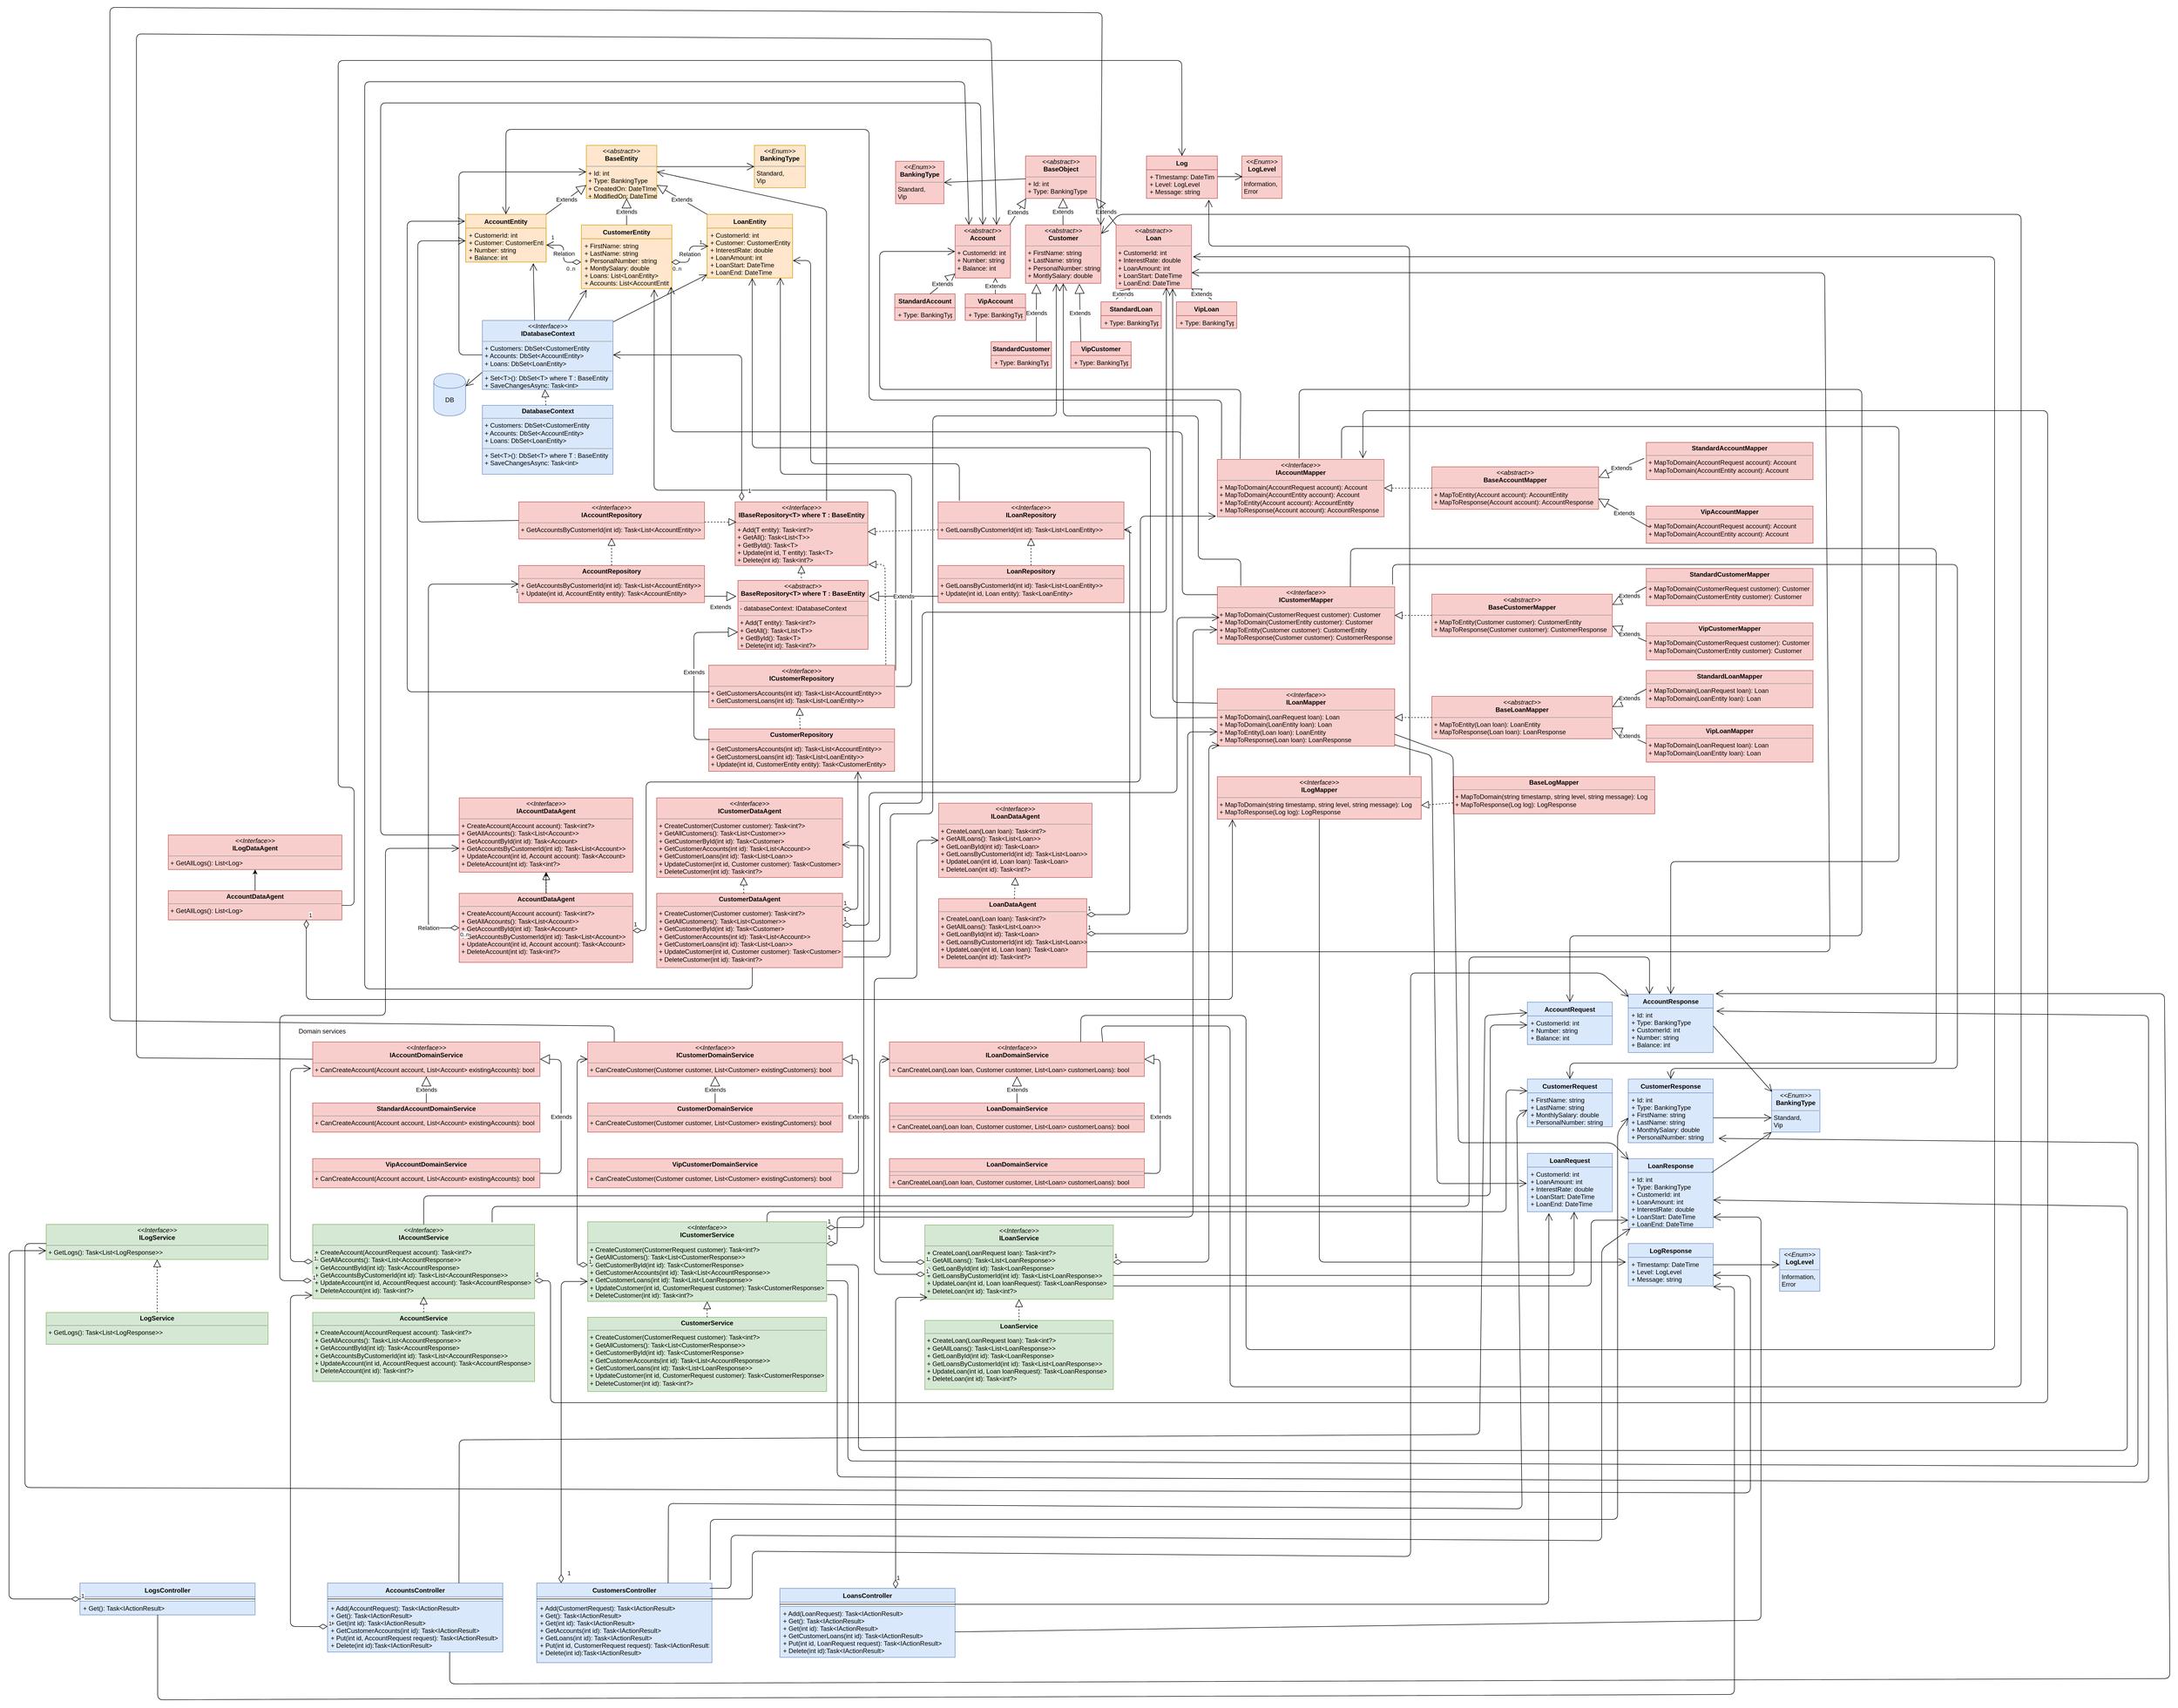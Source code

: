 <mxfile version="12.3.2" type="device" pages="1"><diagram id="i_cZ2w0OtBTq6PfWQ3HG" name="Page-1"><mxGraphModel dx="8024" dy="6596" grid="1" gridSize="10" guides="1" tooltips="1" connect="1" arrows="1" fold="1" page="1" pageScale="1" pageWidth="2336" pageHeight="1654" math="0" shadow="0"><root><mxCell id="0"/><mxCell id="1" parent="0"/><mxCell id="_X98tEytLveYXfxLZXi8-25" value="&lt;p style=&quot;margin: 0px ; margin-top: 4px ; text-align: center&quot;&gt;&lt;i&gt;&amp;lt;&amp;lt;abstract&amp;gt;&amp;gt;&lt;/i&gt;&lt;br&gt;&lt;b&gt;BaseObject&lt;/b&gt;&lt;/p&gt;&lt;hr size=&quot;1&quot;&gt;&lt;p style=&quot;margin: 0px ; margin-left: 4px&quot;&gt;+ Id: int&lt;br&gt;+ Type: BankingType&lt;/p&gt;" style="verticalAlign=top;align=left;overflow=fill;fontSize=12;fontFamily=Helvetica;html=1;fillColor=#f8cecc;strokeColor=#b85450;" parent="1" vertex="1"><mxGeometry x="1434.7" y="-1590" width="132.628" height="80" as="geometry"/></mxCell><mxCell id="_X98tEytLveYXfxLZXi8-32" value="Extends" style="endArrow=block;endSize=16;endFill=0;html=1;exitX=0.973;exitY=0.02;exitDx=0;exitDy=0;exitPerimeter=0;" parent="1" source="_X98tEytLveYXfxLZXi8-44" edge="1"><mxGeometry width="160" relative="1" as="geometry"><mxPoint x="1358.913" y="-1460" as="sourcePoint"/><mxPoint x="1435.648" y="-1510" as="targetPoint"/></mxGeometry></mxCell><mxCell id="_X98tEytLveYXfxLZXi8-33" value="Extends" style="endArrow=block;endSize=16;endFill=0;html=1;" parent="1" edge="1"><mxGeometry width="160" relative="1" as="geometry"><mxPoint x="1505.277" y="-1460" as="sourcePoint"/><mxPoint x="1505.277" y="-1510" as="targetPoint"/></mxGeometry></mxCell><mxCell id="_X98tEytLveYXfxLZXi8-44" value="&lt;p style=&quot;margin: 0px ; margin-top: 4px ; text-align: center&quot;&gt;&lt;i&gt;&amp;lt;&amp;lt;abstract&amp;gt;&amp;gt;&lt;/i&gt;&lt;br&gt;&lt;b&gt;Account&lt;/b&gt;&lt;/p&gt;&lt;hr size=&quot;1&quot;&gt;&lt;p style=&quot;margin: 0px ; margin-left: 4px&quot;&gt;+ CustomerId: int&lt;br style=&quot;padding: 0px ; margin: 0px&quot;&gt;+ Number: string&lt;br style=&quot;padding: 0px ; margin: 0px&quot;&gt;+ Balance: int&lt;br&gt;&lt;/p&gt;" style="verticalAlign=top;align=left;overflow=fill;fontSize=12;fontFamily=Helvetica;html=1;fillColor=#f8cecc;strokeColor=#b85450;" parent="1" vertex="1"><mxGeometry x="1302.072" y="-1460" width="104.208" height="100" as="geometry"/></mxCell><mxCell id="_X98tEytLveYXfxLZXi8-46" value="&lt;p style=&quot;margin: 0px ; margin-top: 4px ; text-align: center&quot;&gt;&lt;i&gt;&amp;lt;&amp;lt;abstract&amp;gt;&amp;gt;&lt;/i&gt;&lt;br&gt;&lt;b&gt;Customer&lt;/b&gt;&lt;/p&gt;&lt;hr size=&quot;1&quot;&gt;&lt;p style=&quot;margin: 0px ; margin-left: 4px&quot;&gt;+ FirstName: string&lt;br style=&quot;padding: 0px ; margin: 0px&quot;&gt;+ LastName: string&lt;br style=&quot;padding: 0px ; margin: 0px&quot;&gt;+ PersonalNumber: string&lt;br style=&quot;padding: 0px ; margin: 0px&quot;&gt;+ MontlySalary: double&lt;br&gt;&lt;/p&gt;" style="verticalAlign=top;align=left;overflow=fill;fontSize=12;fontFamily=Helvetica;html=1;fillColor=#f8cecc;strokeColor=#b85450;" parent="1" vertex="1"><mxGeometry x="1434.7" y="-1460" width="142.101" height="110" as="geometry"/></mxCell><mxCell id="_X98tEytLveYXfxLZXi8-47" value="&lt;p style=&quot;margin: 0px ; margin-top: 4px ; text-align: center&quot;&gt;&lt;i&gt;&amp;lt;&amp;lt;abstract&amp;gt;&amp;gt;&lt;/i&gt;&lt;br&gt;&lt;b&gt;Loan&lt;/b&gt;&lt;/p&gt;&lt;hr size=&quot;1&quot;&gt;&lt;p style=&quot;margin: 0px ; margin-left: 4px&quot;&gt;+ CustomerId: int&lt;br style=&quot;padding: 0px ; margin: 0px&quot;&gt;+ InterestRate: double&lt;br style=&quot;padding: 0px ; margin: 0px&quot;&gt;+ LoanAmount: int&lt;br style=&quot;padding: 0px ; margin: 0px&quot;&gt;+ LoanStart: DateTime&lt;br style=&quot;padding: 0px ; margin: 0px&quot;&gt;+ LoanEnd: DateTime&lt;br&gt;&lt;/p&gt;" style="verticalAlign=top;align=left;overflow=fill;fontSize=12;fontFamily=Helvetica;html=1;fillColor=#f8cecc;strokeColor=#b85450;" parent="1" vertex="1"><mxGeometry x="1605.222" y="-1460" width="142.101" height="120" as="geometry"/></mxCell><mxCell id="_X98tEytLveYXfxLZXi8-51" value="" style="endArrow=open;endFill=1;endSize=12;html=1;entryX=1;entryY=0.5;entryDx=0;entryDy=0;" parent="1" source="_X98tEytLveYXfxLZXi8-25" target="_X98tEytLveYXfxLZXi8-2" edge="1"><mxGeometry width="160" relative="1" as="geometry"><mxPoint x="1283.126" y="-1550" as="sourcePoint"/><mxPoint x="1150.497" y="-1550" as="targetPoint"/></mxGeometry></mxCell><mxCell id="_X98tEytLveYXfxLZXi8-52" value="Extends" style="endArrow=block;endSize=16;endFill=0;html=1;" parent="1" edge="1"><mxGeometry width="160" relative="1" as="geometry"><mxPoint x="1605.222" y="-1460" as="sourcePoint"/><mxPoint x="1567.328" y="-1510" as="targetPoint"/></mxGeometry></mxCell><mxCell id="_X98tEytLveYXfxLZXi8-57" value="StandardAccount" style="swimlane;fontStyle=1;childLayout=stackLayout;horizontal=1;startSize=26;fillColor=#f8cecc;horizontalStack=0;resizeParent=1;resizeParentMax=0;resizeLast=0;collapsible=1;marginBottom=0;strokeColor=#b85450;" parent="1" vertex="1"><mxGeometry x="1188.391" y="-1330" width="113.681" height="50" as="geometry"/></mxCell><mxCell id="_X98tEytLveYXfxLZXi8-72" value="Extends" style="endArrow=block;endSize=16;endFill=0;html=1;" parent="_X98tEytLveYXfxLZXi8-57" target="_X98tEytLveYXfxLZXi8-44" edge="1"><mxGeometry width="160" relative="1" as="geometry"><mxPoint x="66.314" as="sourcePoint"/><mxPoint x="217.889" as="targetPoint"/></mxGeometry></mxCell><mxCell id="_X98tEytLveYXfxLZXi8-60" value="+ Type: BankingType" style="text;strokeColor=#b85450;fillColor=#f8cecc;align=left;verticalAlign=top;spacingLeft=4;spacingRight=4;overflow=hidden;rotatable=0;points=[[0,0.5],[1,0.5]];portConstraint=eastwest;" parent="_X98tEytLveYXfxLZXi8-57" vertex="1"><mxGeometry y="26" width="113.681" height="24" as="geometry"/></mxCell><mxCell id="_X98tEytLveYXfxLZXi8-61" value="VipAccount" style="swimlane;fontStyle=1;childLayout=stackLayout;horizontal=1;startSize=26;fillColor=#f8cecc;horizontalStack=0;resizeParent=1;resizeParentMax=0;resizeLast=0;collapsible=1;marginBottom=0;strokeColor=#b85450;" parent="1" vertex="1"><mxGeometry x="1321.019" y="-1330" width="113.681" height="50" as="geometry"/></mxCell><mxCell id="_X98tEytLveYXfxLZXi8-62" value="+ Type: BankingType" style="text;strokeColor=#b85450;fillColor=#f8cecc;align=left;verticalAlign=top;spacingLeft=4;spacingRight=4;overflow=hidden;rotatable=0;points=[[0,0.5],[1,0.5]];portConstraint=eastwest;" parent="_X98tEytLveYXfxLZXi8-61" vertex="1"><mxGeometry y="26" width="113.681" height="24" as="geometry"/></mxCell><mxCell id="_X98tEytLveYXfxLZXi8-64" value="StandardCustomer" style="swimlane;fontStyle=1;childLayout=stackLayout;horizontal=1;startSize=26;fillColor=#f8cecc;horizontalStack=0;resizeParent=1;resizeParentMax=0;resizeLast=0;collapsible=1;marginBottom=0;strokeColor=#b85450;" parent="1" vertex="1"><mxGeometry x="1369.86" y="-1240" width="113.681" height="50" as="geometry"/></mxCell><mxCell id="_X98tEytLveYXfxLZXi8-74" value="Extends" style="endArrow=block;endSize=16;endFill=0;html=1;entryX=0.144;entryY=1.009;entryDx=0;entryDy=0;entryPerimeter=0;" parent="_X98tEytLveYXfxLZXi8-64" target="_X98tEytLveYXfxLZXi8-46" edge="1"><mxGeometry width="160" relative="1" as="geometry"><mxPoint x="85.261" as="sourcePoint"/><mxPoint x="236.836" as="targetPoint"/></mxGeometry></mxCell><mxCell id="_X98tEytLveYXfxLZXi8-65" value="+ Type: BankingType" style="text;strokeColor=#b85450;fillColor=#f8cecc;align=left;verticalAlign=top;spacingLeft=4;spacingRight=4;overflow=hidden;rotatable=0;points=[[0,0.5],[1,0.5]];portConstraint=eastwest;" parent="_X98tEytLveYXfxLZXi8-64" vertex="1"><mxGeometry y="26" width="113.681" height="24" as="geometry"/></mxCell><mxCell id="_X98tEytLveYXfxLZXi8-66" value="VipCustomer" style="swimlane;fontStyle=1;childLayout=stackLayout;horizontal=1;startSize=26;fillColor=#f8cecc;horizontalStack=0;resizeParent=1;resizeParentMax=0;resizeLast=0;collapsible=1;marginBottom=0;strokeColor=#b85450;" parent="1" vertex="1"><mxGeometry x="1519.961" y="-1240" width="113.681" height="50" as="geometry"/></mxCell><mxCell id="_X98tEytLveYXfxLZXi8-75" value="Extends" style="endArrow=block;endSize=16;endFill=0;html=1;entryX=0.713;entryY=1.009;entryDx=0;entryDy=0;entryPerimeter=0;" parent="_X98tEytLveYXfxLZXi8-66" target="_X98tEytLveYXfxLZXi8-46" edge="1"><mxGeometry width="160" relative="1" as="geometry"><mxPoint x="18.947" as="sourcePoint"/><mxPoint x="170.522" as="targetPoint"/></mxGeometry></mxCell><mxCell id="_X98tEytLveYXfxLZXi8-67" value="+ Type: BankingType" style="text;strokeColor=#b85450;fillColor=#f8cecc;align=left;verticalAlign=top;spacingLeft=4;spacingRight=4;overflow=hidden;rotatable=0;points=[[0,0.5],[1,0.5]];portConstraint=eastwest;" parent="_X98tEytLveYXfxLZXi8-66" vertex="1"><mxGeometry y="26" width="113.681" height="24" as="geometry"/></mxCell><mxCell id="_X98tEytLveYXfxLZXi8-68" value="StandardLoan" style="swimlane;fontStyle=1;childLayout=stackLayout;horizontal=1;startSize=26;fillColor=#f8cecc;horizontalStack=0;resizeParent=1;resizeParentMax=0;resizeLast=0;collapsible=1;marginBottom=0;strokeColor=#b85450;" parent="1" vertex="1"><mxGeometry x="1576.802" y="-1315" width="113.681" height="50" as="geometry"/></mxCell><mxCell id="_X98tEytLveYXfxLZXi8-69" value="+ Type: BankingType" style="text;strokeColor=#b85450;fillColor=#f8cecc;align=left;verticalAlign=top;spacingLeft=4;spacingRight=4;overflow=hidden;rotatable=0;points=[[0,0.5],[1,0.5]];portConstraint=eastwest;" parent="_X98tEytLveYXfxLZXi8-68" vertex="1"><mxGeometry y="26" width="113.681" height="24" as="geometry"/></mxCell><mxCell id="_X98tEytLveYXfxLZXi8-76" value="Extends" style="endArrow=block;endSize=16;endFill=0;html=1;entryX=0.187;entryY=1;entryDx=0;entryDy=0;entryPerimeter=0;" parent="_X98tEytLveYXfxLZXi8-68" target="_X98tEytLveYXfxLZXi8-47" edge="1"><mxGeometry width="160" relative="1" as="geometry"><mxPoint x="28.42" y="-5" as="sourcePoint"/><mxPoint x="179.995" y="-5" as="targetPoint"/></mxGeometry></mxCell><mxCell id="_X98tEytLveYXfxLZXi8-70" value="VipLoan" style="swimlane;fontStyle=1;childLayout=stackLayout;horizontal=1;startSize=26;fillColor=#f8cecc;horizontalStack=0;resizeParent=1;resizeParentMax=0;resizeLast=0;collapsible=1;marginBottom=0;strokeColor=#b85450;" parent="1" vertex="1"><mxGeometry x="1718.903" y="-1315" width="113.681" height="50" as="geometry"/></mxCell><mxCell id="_X98tEytLveYXfxLZXi8-71" value="+ Type: BankingType" style="text;strokeColor=#b85450;fillColor=#f8cecc;align=left;verticalAlign=top;spacingLeft=4;spacingRight=4;overflow=hidden;rotatable=0;points=[[0,0.5],[1,0.5]];portConstraint=eastwest;" parent="_X98tEytLveYXfxLZXi8-70" vertex="1"><mxGeometry y="26" width="113.681" height="24" as="geometry"/></mxCell><mxCell id="_X98tEytLveYXfxLZXi8-77" value="Extends" style="endArrow=block;endSize=16;endFill=0;html=1;entryX=1;entryY=1;entryDx=0;entryDy=0;entryPerimeter=0;" parent="_X98tEytLveYXfxLZXi8-70" target="_X98tEytLveYXfxLZXi8-47" edge="1"><mxGeometry width="160" relative="1" as="geometry"><mxPoint x="66.314" y="-5" as="sourcePoint"/><mxPoint x="217.889" y="-5" as="targetPoint"/></mxGeometry></mxCell><mxCell id="_X98tEytLveYXfxLZXi8-73" value="Extends" style="endArrow=block;endSize=16;endFill=0;html=1;" parent="1" source="_X98tEytLveYXfxLZXi8-61" edge="1"><mxGeometry width="160" relative="1" as="geometry"><mxPoint x="1377.86" y="-1490" as="sourcePoint"/><mxPoint x="1377.86" y="-1360" as="targetPoint"/></mxGeometry></mxCell><mxCell id="_X98tEytLveYXfxLZXi8-81" value="&lt;p style=&quot;margin: 0px ; margin-top: 4px ; text-align: center&quot;&gt;&lt;i&gt;&amp;lt;&amp;lt;Enum&amp;gt;&amp;gt;&lt;/i&gt;&lt;br&gt;&lt;b&gt;LogLevel&lt;/b&gt;&lt;/p&gt;&lt;hr size=&quot;1&quot;&gt;&lt;p style=&quot;margin: 0px ; margin-left: 4px&quot;&gt;Information,&lt;br&gt;Error&lt;/p&gt;&lt;p style=&quot;margin: 0px ; margin-left: 4px&quot;&gt;&lt;br&gt;&lt;/p&gt;" style="verticalAlign=top;align=left;overflow=fill;fontSize=12;fontFamily=Helvetica;html=1;fillColor=#f8cecc;strokeColor=#b85450;" parent="1" vertex="1"><mxGeometry x="1842.058" y="-1590" width="75.787" height="80" as="geometry"/></mxCell><mxCell id="_X98tEytLveYXfxLZXi8-82" value="" style="endArrow=open;endFill=1;endSize=12;html=1;" parent="1" edge="1"><mxGeometry width="160" relative="1" as="geometry"><mxPoint x="1796.112" y="-1551" as="sourcePoint"/><mxPoint x="1843.479" y="-1551" as="targetPoint"/></mxGeometry></mxCell><mxCell id="_X98tEytLveYXfxLZXi8-2" value="&lt;p style=&quot;margin: 0px ; margin-top: 4px ; text-align: center&quot;&gt;&lt;i&gt;&amp;lt;&amp;lt;Enum&amp;gt;&amp;gt;&lt;/i&gt;&lt;br&gt;&lt;b&gt;BankingType&lt;/b&gt;&lt;/p&gt;&lt;hr size=&quot;1&quot;&gt;&lt;p style=&quot;margin: 0px ; margin-left: 4px&quot;&gt;Standard,&lt;br&gt;Vip&lt;/p&gt;&lt;p style=&quot;margin: 0px ; margin-left: 4px&quot;&gt;&lt;br&gt;&lt;/p&gt;" style="verticalAlign=top;align=left;overflow=fill;fontSize=12;fontFamily=Helvetica;html=1;fillColor=#f8cecc;strokeColor=#b85450;" parent="1" vertex="1"><mxGeometry x="1190" y="-1580" width="91" height="80" as="geometry"/></mxCell><mxCell id="_X98tEytLveYXfxLZXi8-78" value="Log" style="swimlane;fontStyle=1;childLayout=stackLayout;horizontal=1;startSize=26;fillColor=#f8cecc;horizontalStack=0;resizeParent=1;resizeParentMax=0;resizeLast=0;collapsible=1;marginBottom=0;strokeColor=#b85450;" parent="1" vertex="1"><mxGeometry x="1662.536" y="-1590" width="133.575" height="80" as="geometry"/></mxCell><mxCell id="_X98tEytLveYXfxLZXi8-79" value="+ TImestamp: DateTime&#10;+ Level: LogLevel&#10;+ Message: string" style="text;strokeColor=#b85450;fillColor=#f8cecc;align=left;verticalAlign=top;spacingLeft=4;spacingRight=4;overflow=hidden;rotatable=0;points=[[0,0.5],[1,0.5]];portConstraint=eastwest;" parent="_X98tEytLveYXfxLZXi8-78" vertex="1"><mxGeometry y="26" width="133.575" height="54" as="geometry"/></mxCell><mxCell id="_X98tEytLveYXfxLZXi8-129" value="" style="shape=cylinder;whiteSpace=wrap;html=1;boundedLbl=1;backgroundOutline=1;fillColor=#dae8fc;strokeColor=#6c8ebf;" parent="1" vertex="1"><mxGeometry x="320" y="-1180" width="60" height="80" as="geometry"/></mxCell><mxCell id="_X98tEytLveYXfxLZXi8-130" value="DB" style="text;html=1;strokeColor=none;fillColor=none;align=center;verticalAlign=middle;whiteSpace=wrap;rounded=0;" parent="1" vertex="1"><mxGeometry x="330" y="-1140" width="40" height="20" as="geometry"/></mxCell><mxCell id="_X98tEytLveYXfxLZXi8-131" value="" style="endArrow=open;endFill=1;endSize=12;html=1;entryX=1;entryY=0.3;entryDx=0;entryDy=0;exitX=0;exitY=0.75;exitDx=0;exitDy=0;fontStyle=4" parent="1" source="_X98tEytLveYXfxLZXi8-87" target="_X98tEytLveYXfxLZXi8-129" edge="1"><mxGeometry width="160" relative="1" as="geometry"><mxPoint x="420" y="-1170" as="sourcePoint"/><mxPoint x="580" y="-1170" as="targetPoint"/></mxGeometry></mxCell><mxCell id="_X98tEytLveYXfxLZXi8-136" value="&lt;p style=&quot;margin: 0px ; margin-top: 4px ; text-align: center&quot;&gt;&lt;i&gt;&amp;lt;&amp;lt;Interface&amp;gt;&amp;gt;&lt;/i&gt;&lt;br&gt;&lt;b&gt;IBaseRepository&amp;lt;T&amp;gt; where T : BaseEntity&lt;/b&gt;&lt;/p&gt;&lt;hr size=&quot;1&quot;&gt;&lt;p style=&quot;margin: 0px ; margin-left: 4px&quot;&gt;+ Add(T entity): Task&amp;lt;int?&amp;gt;&lt;/p&gt;&lt;p style=&quot;margin: 0px ; margin-left: 4px&quot;&gt;+ GetAll(): Task&amp;lt;List&amp;lt;T&amp;gt;&amp;gt;&lt;/p&gt;&lt;p style=&quot;margin: 0px ; margin-left: 4px&quot;&gt;+ GetById(): Task&amp;lt;T&amp;gt;&lt;/p&gt;&lt;p style=&quot;margin: 0px ; margin-left: 4px&quot;&gt;+ Update(int id, T entity): Task&amp;lt;T&amp;gt;&lt;/p&gt;&lt;p style=&quot;margin: 0px ; margin-left: 4px&quot;&gt;+ Delete(int id): Task&amp;lt;int?&amp;gt;&lt;/p&gt;&lt;p style=&quot;margin: 0px ; margin-left: 4px&quot;&gt;&lt;br&gt;&lt;/p&gt;" style="verticalAlign=top;align=left;overflow=fill;fontSize=12;fontFamily=Helvetica;html=1;fillColor=#f8cecc;strokeColor=#b85450;" parent="1" vertex="1"><mxGeometry x="887.623" y="-938" width="250" height="120" as="geometry"/></mxCell><mxCell id="_X98tEytLveYXfxLZXi8-139" value="" style="endArrow=block;dashed=1;endFill=0;endSize=12;html=1;" parent="1" edge="1"><mxGeometry width="160" relative="1" as="geometry"><mxPoint x="1012.543" y="-788" as="sourcePoint"/><mxPoint x="1012.5" y="-818" as="targetPoint"/></mxGeometry></mxCell><mxCell id="_X98tEytLveYXfxLZXi8-144" value="&lt;p style=&quot;margin: 0px ; margin-top: 4px ; text-align: center&quot;&gt;&lt;i&gt;&amp;lt;&amp;lt;abstract&amp;gt;&amp;gt;&lt;/i&gt;&lt;br&gt;&lt;b&gt;BaseRepository&amp;lt;T&amp;gt; where T : BaseEntity&lt;/b&gt;&lt;br&gt;&lt;/p&gt;&lt;hr size=&quot;1&quot;&gt;&lt;p style=&quot;margin: 0px ; margin-left: 4px&quot;&gt;- databaseContext: IDatabaseContext&lt;br&gt;&lt;/p&gt;&lt;hr size=&quot;1&quot;&gt;&lt;p style=&quot;margin: 0px 0px 0px 4px&quot;&gt;+ Add(T entity): Task&amp;lt;int?&amp;gt;&lt;/p&gt;&lt;p style=&quot;margin: 0px 0px 0px 4px&quot;&gt;+ GetAll(): Task&amp;lt;List&amp;lt;T&amp;gt;&amp;gt;&lt;/p&gt;&lt;p style=&quot;margin: 0px 0px 0px 4px&quot;&gt;+ GetById(): Task&amp;lt;T&amp;gt;&lt;/p&gt;&lt;p style=&quot;margin: 0px 0px 0px 4px&quot;&gt;+ Delete(int id): Task&amp;lt;int?&amp;gt;&lt;/p&gt;" style="verticalAlign=top;align=left;overflow=fill;fontSize=12;fontFamily=Helvetica;html=1;fillColor=#f8cecc;strokeColor=#b85450;" parent="1" vertex="1"><mxGeometry x="893" y="-790" width="245" height="130" as="geometry"/></mxCell><mxCell id="_X98tEytLveYXfxLZXi8-148" value="&lt;p style=&quot;margin: 0px ; margin-top: 4px ; text-align: center&quot;&gt;&lt;i&gt;&amp;lt;&amp;lt;Interface&amp;gt;&amp;gt;&lt;/i&gt;&lt;br&gt;&lt;b&gt;IAccountRepository&lt;/b&gt;&lt;/p&gt;&lt;hr size=&quot;1&quot;&gt;&lt;p style=&quot;margin: 0px ; margin-left: 4px&quot;&gt;+ GetAccountsByCustomerId(int id): Task&amp;lt;List&amp;lt;AccountEntity&amp;gt;&amp;gt;&lt;/p&gt;" style="verticalAlign=top;align=left;overflow=fill;fontSize=12;fontFamily=Helvetica;html=1;fillColor=#f8cecc;strokeColor=#b85450;" parent="1" vertex="1"><mxGeometry x="480" y="-938" width="350" height="70" as="geometry"/></mxCell><mxCell id="_X98tEytLveYXfxLZXi8-152" value="" style="endArrow=block;dashed=1;endFill=0;endSize=12;html=1;" parent="1" edge="1"><mxGeometry width="160" relative="1" as="geometry"><mxPoint x="830" y="-900" as="sourcePoint"/><mxPoint x="890" y="-900" as="targetPoint"/><Array as="points"><mxPoint x="840" y="-900"/></Array></mxGeometry></mxCell><mxCell id="_X98tEytLveYXfxLZXi8-153" value="&lt;p style=&quot;margin: 0px ; margin-top: 4px ; text-align: center&quot;&gt;&lt;b&gt;AccountRepository&lt;/b&gt;&lt;/p&gt;&lt;hr size=&quot;1&quot;&gt;&lt;p style=&quot;margin: 0px ; margin-left: 4px&quot;&gt;+ GetAccountsByCustomerId(int id): Task&amp;lt;List&amp;lt;AccountEntity&amp;gt;&amp;gt;&lt;/p&gt;&lt;p style=&quot;margin: 0px ; margin-left: 4px&quot;&gt;+ Update(int id, AccountEntity entity): Task&amp;lt;AccountEntity&amp;gt;&lt;/p&gt;" style="verticalAlign=top;align=left;overflow=fill;fontSize=12;fontFamily=Helvetica;html=1;fillColor=#f8cecc;strokeColor=#b85450;" parent="1" vertex="1"><mxGeometry x="480" y="-818" width="350" height="70" as="geometry"/></mxCell><mxCell id="_X98tEytLveYXfxLZXi8-155" value="Extends" style="endArrow=block;endSize=16;endFill=0;html=1;" parent="1" edge="1"><mxGeometry y="-20" width="160" relative="1" as="geometry"><mxPoint x="830" y="-760" as="sourcePoint"/><mxPoint x="890" y="-760" as="targetPoint"/><mxPoint as="offset"/></mxGeometry></mxCell><mxCell id="_X98tEytLveYXfxLZXi8-156" value="" style="endArrow=open;endFill=1;endSize=12;html=1;exitX=0;exitY=0.5;exitDx=0;exitDy=0;" parent="1" source="_X98tEytLveYXfxLZXi8-148" edge="1"><mxGeometry width="160" relative="1" as="geometry"><mxPoint x="220" y="-1430" as="sourcePoint"/><mxPoint x="380" y="-1430" as="targetPoint"/><Array as="points"><mxPoint x="290" y="-900"/><mxPoint x="290" y="-1430"/></Array></mxGeometry></mxCell><mxCell id="_X98tEytLveYXfxLZXi8-157" value="&lt;p style=&quot;margin: 0px ; margin-top: 4px ; text-align: center&quot;&gt;&lt;i&gt;&amp;lt;&amp;lt;Interface&amp;gt;&amp;gt;&lt;/i&gt;&lt;br&gt;&lt;b&gt;ICustomerRepository&lt;/b&gt;&lt;/p&gt;&lt;hr size=&quot;1&quot;&gt;&lt;p style=&quot;margin: 0px ; margin-left: 4px&quot;&gt;+ GetCustomersAccounts(int id): Task&amp;lt;List&amp;lt;AccountEntity&amp;gt;&amp;gt;&lt;/p&gt;&lt;p style=&quot;margin: 0px ; margin-left: 4px&quot;&gt;+ GetCustomersLoans(int id): Task&amp;lt;List&amp;lt;LoanEntity&amp;gt;&amp;gt;&lt;/p&gt;" style="verticalAlign=top;align=left;overflow=fill;fontSize=12;fontFamily=Helvetica;html=1;fillColor=#f8cecc;strokeColor=#b85450;" parent="1" vertex="1"><mxGeometry x="838" y="-630" width="350" height="80" as="geometry"/></mxCell><mxCell id="_X98tEytLveYXfxLZXi8-158" value="&lt;p style=&quot;margin: 0px ; margin-top: 4px ; text-align: center&quot;&gt;&lt;b&gt;CustomerRepository&lt;/b&gt;&lt;/p&gt;&lt;hr size=&quot;1&quot;&gt;&lt;p style=&quot;margin: 0px 0px 0px 4px&quot;&gt;+ GetCustomersAccounts(int id): Task&amp;lt;List&amp;lt;AccountEntity&amp;gt;&amp;gt;&lt;/p&gt;&lt;p style=&quot;margin: 0px 0px 0px 4px&quot;&gt;+ GetCustomersLoans(int id): Task&amp;lt;List&amp;lt;LoanEntity&amp;gt;&amp;gt;&lt;/p&gt;&lt;p style=&quot;margin: 0px ; margin-left: 4px&quot;&gt;+ Update(int id, CustomerEntity entity): Task&amp;lt;CustomerEntity&amp;gt;&lt;/p&gt;" style="verticalAlign=top;align=left;overflow=fill;fontSize=12;fontFamily=Helvetica;html=1;fillColor=#f8cecc;strokeColor=#b85450;" parent="1" vertex="1"><mxGeometry x="838" y="-510" width="350" height="80" as="geometry"/></mxCell><mxCell id="_X98tEytLveYXfxLZXi8-159" value="" style="endArrow=block;dashed=1;endFill=0;endSize=12;html=1;exitX=0.953;exitY=-0.012;exitDx=0;exitDy=0;exitPerimeter=0;" parent="1" source="_X98tEytLveYXfxLZXi8-157" edge="1"><mxGeometry width="160" relative="1" as="geometry"><mxPoint x="1159" y="-630" as="sourcePoint"/><mxPoint x="1139" y="-820" as="targetPoint"/><Array as="points"><mxPoint x="1170" y="-820"/></Array></mxGeometry></mxCell><mxCell id="_X98tEytLveYXfxLZXi8-160" value="" style="endArrow=block;dashed=1;endFill=0;endSize=12;html=1;entryX=0.489;entryY=1.002;entryDx=0;entryDy=0;entryPerimeter=0;" parent="1" target="_X98tEytLveYXfxLZXi8-157" edge="1"><mxGeometry width="160" relative="1" as="geometry"><mxPoint x="1010" y="-510" as="sourcePoint"/><mxPoint x="1170" y="-510" as="targetPoint"/></mxGeometry></mxCell><mxCell id="_X98tEytLveYXfxLZXi8-161" value="Extends" style="endArrow=block;endSize=16;endFill=0;html=1;entryX=0;entryY=0.75;entryDx=0;entryDy=0;" parent="1" target="_X98tEytLveYXfxLZXi8-144" edge="1"><mxGeometry width="160" relative="1" as="geometry"><mxPoint x="840" y="-490" as="sourcePoint"/><mxPoint x="1000" y="-490" as="targetPoint"/><Array as="points"><mxPoint x="810" y="-490"/><mxPoint x="810" y="-692"/></Array></mxGeometry></mxCell><mxCell id="_X98tEytLveYXfxLZXi8-162" value="" style="endArrow=open;endFill=1;endSize=12;html=1;entryX=-0.007;entryY=0.144;entryDx=0;entryDy=0;entryPerimeter=0;" parent="1" target="_X98tEytLveYXfxLZXi8-4" edge="1"><mxGeometry width="160" relative="1" as="geometry"><mxPoint x="840" y="-580" as="sourcePoint"/><mxPoint x="380" y="-1491.176" as="targetPoint"/><Array as="points"><mxPoint x="270" y="-580"/><mxPoint x="270" y="-1467"/></Array></mxGeometry></mxCell><mxCell id="_X98tEytLveYXfxLZXi8-163" value="" style="endArrow=open;endFill=1;endSize=12;html=1;entryX=0.805;entryY=1.014;entryDx=0;entryDy=0;entryPerimeter=0;" parent="1" target="_X98tEytLveYXfxLZXi8-10" edge="1"><mxGeometry width="160" relative="1" as="geometry"><mxPoint x="1190" y="-620" as="sourcePoint"/><mxPoint x="1350" y="-620" as="targetPoint"/><Array as="points"><mxPoint x="1190" y="-960"/><mxPoint x="735" y="-960"/></Array></mxGeometry></mxCell><mxCell id="_X98tEytLveYXfxLZXi8-164" value="" style="endArrow=open;endFill=1;endSize=12;html=1;entryX=0.857;entryY=0.989;entryDx=0;entryDy=0;entryPerimeter=0;" parent="1" target="_X98tEytLveYXfxLZXi8-14" edge="1"><mxGeometry width="160" relative="1" as="geometry"><mxPoint x="1190" y="-590" as="sourcePoint"/><mxPoint x="1340" y="-590" as="targetPoint"/><Array as="points"><mxPoint x="1220" y="-590"/><mxPoint x="1220" y="-990"/><mxPoint x="973" y="-990"/></Array></mxGeometry></mxCell><mxCell id="_X98tEytLveYXfxLZXi8-167" value="&lt;p style=&quot;margin: 0px ; margin-top: 4px ; text-align: center&quot;&gt;&lt;i&gt;&amp;lt;&amp;lt;Interface&amp;gt;&amp;gt;&lt;/i&gt;&lt;br&gt;&lt;b&gt;ILoanRepository&lt;/b&gt;&lt;/p&gt;&lt;hr size=&quot;1&quot;&gt;&lt;p style=&quot;margin: 0px ; margin-left: 4px&quot;&gt;+ GetLoansByCustomerId(int id): Task&amp;lt;List&amp;lt;LoanEntity&amp;gt;&amp;gt;&lt;/p&gt;" style="verticalAlign=top;align=left;overflow=fill;fontSize=12;fontFamily=Helvetica;html=1;fillColor=#f8cecc;strokeColor=#b85450;" parent="1" vertex="1"><mxGeometry x="1270" y="-938" width="350" height="70" as="geometry"/></mxCell><mxCell id="_X98tEytLveYXfxLZXi8-169" value="&lt;p style=&quot;margin: 0px ; margin-top: 4px ; text-align: center&quot;&gt;&lt;b&gt;LoanRepository&lt;/b&gt;&lt;/p&gt;&lt;hr size=&quot;1&quot;&gt;&lt;p style=&quot;margin: 0px ; margin-left: 4px&quot;&gt;+ GetLoansByCustomerId(int id): Task&amp;lt;List&amp;lt;LoanEntity&amp;gt;&amp;gt;&lt;/p&gt;&lt;p style=&quot;margin: 0px ; margin-left: 4px&quot;&gt;+ Update(int id, Loan entity): Task&amp;lt;LoanEntity&amp;gt;&lt;/p&gt;" style="verticalAlign=top;align=left;overflow=fill;fontSize=12;fontFamily=Helvetica;html=1;fillColor=#f8cecc;strokeColor=#b85450;" parent="1" vertex="1"><mxGeometry x="1270" y="-818" width="350" height="70" as="geometry"/></mxCell><mxCell id="_X98tEytLveYXfxLZXi8-170" value="Extends" style="endArrow=block;endSize=16;endFill=0;html=1;" parent="1" edge="1"><mxGeometry width="160" relative="1" as="geometry"><mxPoint x="1270" y="-760" as="sourcePoint"/><mxPoint x="1140" y="-760" as="targetPoint"/></mxGeometry></mxCell><mxCell id="_X98tEytLveYXfxLZXi8-172" value="" style="endArrow=block;dashed=1;endFill=0;endSize=12;html=1;" parent="1" source="_X98tEytLveYXfxLZXi8-153" edge="1"><mxGeometry width="160" relative="1" as="geometry"><mxPoint x="655" y="-978" as="sourcePoint"/><mxPoint x="655" y="-870" as="targetPoint"/></mxGeometry></mxCell><mxCell id="_X98tEytLveYXfxLZXi8-173" value="" style="endArrow=block;dashed=1;endFill=0;endSize=12;html=1;" parent="1" source="_X98tEytLveYXfxLZXi8-169" edge="1"><mxGeometry width="160" relative="1" as="geometry"><mxPoint x="1445" y="-978" as="sourcePoint"/><mxPoint x="1445" y="-870" as="targetPoint"/></mxGeometry></mxCell><mxCell id="_X98tEytLveYXfxLZXi8-177" value="" style="endArrow=block;dashed=1;endFill=0;endSize=12;html=1;exitX=0;exitY=0.75;exitDx=0;exitDy=0;" parent="1" source="_X98tEytLveYXfxLZXi8-167" target="_X98tEytLveYXfxLZXi8-136" edge="1"><mxGeometry width="160" relative="1" as="geometry"><mxPoint x="1270" y="-890" as="sourcePoint"/><mxPoint x="1430" y="-890" as="targetPoint"/></mxGeometry></mxCell><mxCell id="_X98tEytLveYXfxLZXi8-178" value="" style="endArrow=open;endFill=1;endSize=12;html=1;entryX=1.003;entryY=0.651;entryDx=0;entryDy=0;entryPerimeter=0;" parent="1" target="_X98tEytLveYXfxLZXi8-14" edge="1"><mxGeometry width="160" relative="1" as="geometry"><mxPoint x="1310" y="-940" as="sourcePoint"/><mxPoint x="1470" y="-940" as="targetPoint"/><Array as="points"><mxPoint x="1310" y="-1010"/><mxPoint x="1030" y="-1010"/><mxPoint x="1030" y="-1393"/></Array></mxGeometry></mxCell><mxCell id="_X98tEytLveYXfxLZXi8-9" value="CustomerEntity" style="swimlane;fontStyle=1;childLayout=stackLayout;horizontal=1;startSize=26;fillColor=#ffe6cc;horizontalStack=0;resizeParent=1;resizeParentMax=0;resizeLast=0;collapsible=1;marginBottom=0;strokeColor=#d79b00;" parent="1" vertex="1"><mxGeometry x="598.012" y="-1460" width="170.522" height="120" as="geometry"/></mxCell><mxCell id="_X98tEytLveYXfxLZXi8-10" value="+ FirstName: string&#10;+ LastName: string&#10;+ PersonalNumber: string&#10;+ MontlySalary: double&#10;+ Loans: List&lt;LoanEntity&gt;&#10;+ Accounts: List&lt;AccountEntity" style="text;strokeColor=#d79b00;fillColor=#ffe6cc;align=left;verticalAlign=top;spacingLeft=4;spacingRight=4;overflow=hidden;rotatable=0;points=[[0,0.5],[1,0.5]];portConstraint=eastwest;" parent="_X98tEytLveYXfxLZXi8-9" vertex="1"><mxGeometry y="26" width="170.522" height="94" as="geometry"/></mxCell><mxCell id="_X98tEytLveYXfxLZXi8-94" value="" style="endArrow=open;endFill=1;endSize=12;html=1;fontStyle=4" parent="1" source="_X98tEytLveYXfxLZXi8-87" edge="1"><mxGeometry width="160" relative="1" as="geometry"><mxPoint x="601.295" y="-1480" as="sourcePoint"/><mxPoint x="608" y="-1338" as="targetPoint"/><Array as="points"/></mxGeometry></mxCell><mxCell id="_X98tEytLveYXfxLZXi8-1" value="&lt;p style=&quot;margin: 0px ; margin-top: 4px ; text-align: center&quot;&gt;&lt;i&gt;&amp;lt;&amp;lt;abstract&amp;gt;&amp;gt;&lt;/i&gt;&lt;br&gt;&lt;b&gt;BaseEntity&lt;/b&gt;&lt;/p&gt;&lt;hr size=&quot;1&quot;&gt;&lt;p style=&quot;margin: 0px ; margin-left: 4px&quot;&gt;+ Id: int&lt;br&gt;+ Type: BankingType&lt;/p&gt;&lt;p style=&quot;margin: 0px ; margin-left: 4px&quot;&gt;+ CreatedOn: DateTIme&lt;/p&gt;&lt;p style=&quot;margin: 0px ; margin-left: 4px&quot;&gt;+ ModifiedOn: DateTime&lt;/p&gt;" style="verticalAlign=top;align=left;overflow=fill;fontSize=12;fontFamily=Helvetica;html=1;fillColor=#ffe6cc;strokeColor=#d79b00;" parent="1" vertex="1"><mxGeometry x="607.485" y="-1610" width="132.628" height="100" as="geometry"/></mxCell><mxCell id="_X98tEytLveYXfxLZXi8-4" value="AccountEntity" style="swimlane;fontStyle=1;childLayout=stackLayout;horizontal=1;startSize=26;fillColor=#ffe6cc;horizontalStack=0;resizeParent=1;resizeParentMax=0;resizeLast=0;collapsible=1;marginBottom=0;strokeColor=#d79b00;" parent="1" vertex="1"><mxGeometry x="380.123" y="-1480" width="151.575" height="90" as="geometry"/></mxCell><mxCell id="_X98tEytLveYXfxLZXi8-5" value="+ CustomerId: int&#10;+ Customer: CustomerEntity&#10;+ Number: string&#10;+ Balance: int" style="text;strokeColor=#d79b00;fillColor=#ffe6cc;align=left;verticalAlign=top;spacingLeft=4;spacingRight=4;overflow=hidden;rotatable=0;points=[[0,0.5],[1,0.5]];portConstraint=eastwest;" parent="_X98tEytLveYXfxLZXi8-4" vertex="1"><mxGeometry y="26" width="151.575" height="64" as="geometry"/></mxCell><mxCell id="_X98tEytLveYXfxLZXi8-11" value="Extends" style="endArrow=block;endSize=16;endFill=0;html=1;entryX=0;entryY=0.75;entryDx=0;entryDy=0;" parent="1" target="_X98tEytLveYXfxLZXi8-1" edge="1"><mxGeometry width="160" relative="1" as="geometry"><mxPoint x="531.698" y="-1480" as="sourcePoint"/><mxPoint x="664.326" y="-1442.5" as="targetPoint"/></mxGeometry></mxCell><mxCell id="_X98tEytLveYXfxLZXi8-12" value="Extends" style="endArrow=block;endSize=16;endFill=0;html=1;" parent="1" source="_X98tEytLveYXfxLZXi8-9" edge="1"><mxGeometry width="160" relative="1" as="geometry"><mxPoint x="683.273" y="-1600" as="sourcePoint"/><mxPoint x="683.273" y="-1510" as="targetPoint"/></mxGeometry></mxCell><mxCell id="_X98tEytLveYXfxLZXi8-13" value="LoanEntity" style="swimlane;fontStyle=1;childLayout=stackLayout;horizontal=1;startSize=26;fillColor=#ffe6cc;horizontalStack=0;resizeParent=1;resizeParentMax=0;resizeLast=0;collapsible=1;marginBottom=0;strokeColor=#d79b00;" parent="1" vertex="1"><mxGeometry x="834.848" y="-1480" width="161.048" height="120" as="geometry"/></mxCell><mxCell id="_X98tEytLveYXfxLZXi8-15" value="Extends" style="endArrow=block;endSize=16;endFill=0;html=1;entryX=1;entryY=0.75;entryDx=0;entryDy=0;" parent="_X98tEytLveYXfxLZXi8-13" target="_X98tEytLveYXfxLZXi8-1" edge="1"><mxGeometry width="160" relative="1" as="geometry"><mxPoint as="sourcePoint"/><mxPoint x="151.575" as="targetPoint"/></mxGeometry></mxCell><mxCell id="_X98tEytLveYXfxLZXi8-14" value="+ CustomerId: int&#10;+ Customer: CustomerEntity&#10;+ InterestRate: double&#10;+ LoanAmount: int&#10;+ LoanStart: DateTime&#10;+ LoanEnd: DateTime" style="text;strokeColor=#d79b00;fillColor=#ffe6cc;align=left;verticalAlign=top;spacingLeft=4;spacingRight=4;overflow=hidden;rotatable=0;points=[[0,0.5],[1,0.5]];portConstraint=eastwest;" parent="_X98tEytLveYXfxLZXi8-13" vertex="1"><mxGeometry y="26" width="161.048" height="94" as="geometry"/></mxCell><mxCell id="_X98tEytLveYXfxLZXi8-22" value="" style="endArrow=open;endFill=1;endSize=12;html=1;entryX=0;entryY=0.5;entryDx=0;entryDy=0;" parent="1" target="_X98tEytLveYXfxLZXi8-179" edge="1"><mxGeometry width="160" relative="1" as="geometry"><mxPoint x="740.113" y="-1570" as="sourcePoint"/><mxPoint x="891.688" y="-1570" as="targetPoint"/></mxGeometry></mxCell><mxCell id="_X98tEytLveYXfxLZXi8-93" value="" style="endArrow=open;endFill=1;endSize=12;html=1;entryX=0.84;entryY=1.034;entryDx=0;entryDy=0;entryPerimeter=0;exitX=0.4;exitY=0;exitDx=0;exitDy=0;exitPerimeter=0;fontStyle=4" parent="1" source="_X98tEytLveYXfxLZXi8-87" target="_X98tEytLveYXfxLZXi8-5" edge="1"><mxGeometry width="160" relative="1" as="geometry"><mxPoint x="557.5" y="-1280" as="sourcePoint"/><mxPoint x="717.5" y="-1280" as="targetPoint"/></mxGeometry></mxCell><mxCell id="_X98tEytLveYXfxLZXi8-96" value="" style="endArrow=open;endFill=1;endSize=12;html=1;entryX=0;entryY=0.5;entryDx=0;entryDy=0;exitX=0;exitY=0.5;exitDx=0;exitDy=0;fontStyle=4" parent="1" source="_X98tEytLveYXfxLZXi8-87" target="_X98tEytLveYXfxLZXi8-1" edge="1"><mxGeometry width="160" relative="1" as="geometry"><mxPoint x="322.877" y="-1255" as="sourcePoint"/><mxPoint x="395.5" y="-1215" as="targetPoint"/><Array as="points"><mxPoint x="367.5" y="-1215"/><mxPoint x="367.5" y="-1560"/></Array></mxGeometry></mxCell><mxCell id="_X98tEytLveYXfxLZXi8-107" value="Relation" style="endArrow=open;html=1;endSize=12;startArrow=diamondThin;startSize=14;startFill=0;edgeStyle=orthogonalEdgeStyle;" parent="1" target="_X98tEytLveYXfxLZXi8-5" edge="1"><mxGeometry relative="1" as="geometry"><mxPoint x="597.5" y="-1390" as="sourcePoint"/><mxPoint x="757.5" y="-1390" as="targetPoint"/></mxGeometry></mxCell><mxCell id="_X98tEytLveYXfxLZXi8-108" value="0..n" style="resizable=0;html=1;align=left;verticalAlign=top;labelBackgroundColor=#ffffff;fontSize=10;" parent="_X98tEytLveYXfxLZXi8-107" connectable="0" vertex="1"><mxGeometry x="-1" relative="1" as="geometry"><mxPoint x="-30" as="offset"/></mxGeometry></mxCell><mxCell id="_X98tEytLveYXfxLZXi8-109" value="1" style="resizable=0;html=1;align=right;verticalAlign=top;labelBackgroundColor=#ffffff;fontSize=10;" parent="_X98tEytLveYXfxLZXi8-107" connectable="0" vertex="1"><mxGeometry x="1" relative="1" as="geometry"><mxPoint x="15.5" y="-27.5" as="offset"/></mxGeometry></mxCell><mxCell id="_X98tEytLveYXfxLZXi8-116" value="Relation" style="endArrow=open;html=1;endSize=12;startArrow=diamondThin;startSize=14;startFill=0;edgeStyle=orthogonalEdgeStyle;entryX=0.016;entryY=0.362;entryDx=0;entryDy=0;entryPerimeter=0;" parent="1" target="_X98tEytLveYXfxLZXi8-14" edge="1"><mxGeometry relative="1" as="geometry"><mxPoint x="767.5" y="-1390" as="sourcePoint"/><mxPoint x="927.5" y="-1390" as="targetPoint"/></mxGeometry></mxCell><mxCell id="_X98tEytLveYXfxLZXi8-117" value="0..n" style="resizable=0;html=1;align=left;verticalAlign=top;labelBackgroundColor=#ffffff;fontSize=10;" parent="_X98tEytLveYXfxLZXi8-116" connectable="0" vertex="1"><mxGeometry x="-1" relative="1" as="geometry"/></mxCell><mxCell id="_X98tEytLveYXfxLZXi8-118" value="1" style="resizable=0;html=1;align=right;verticalAlign=top;labelBackgroundColor=#ffffff;fontSize=10;" parent="_X98tEytLveYXfxLZXi8-116" connectable="0" vertex="1"><mxGeometry x="1" relative="1" as="geometry"><mxPoint x="-10.5" y="-20" as="offset"/></mxGeometry></mxCell><mxCell id="_X98tEytLveYXfxLZXi8-135" value="" style="endArrow=open;endFill=1;endSize=12;html=1;fontStyle=4" parent="1" source="_X98tEytLveYXfxLZXi8-87" target="_X98tEytLveYXfxLZXi8-14" edge="1"><mxGeometry width="160" relative="1" as="geometry"><mxPoint x="650" y="-1200" as="sourcePoint"/><mxPoint x="810" y="-1200" as="targetPoint"/></mxGeometry></mxCell><mxCell id="_X98tEytLveYXfxLZXi8-137" value="" style="endArrow=open;endFill=1;endSize=12;html=1;entryX=1;entryY=0.5;entryDx=0;entryDy=0;" parent="1" target="_X98tEytLveYXfxLZXi8-1" edge="1"><mxGeometry width="160" relative="1" as="geometry"><mxPoint x="1060" y="-940" as="sourcePoint"/><mxPoint x="1220" y="-1270" as="targetPoint"/><Array as="points"><mxPoint x="1060" y="-1490"/></Array></mxGeometry></mxCell><mxCell id="_X98tEytLveYXfxLZXi8-179" value="&lt;p style=&quot;margin: 0px ; margin-top: 4px ; text-align: center&quot;&gt;&lt;i&gt;&amp;lt;&amp;lt;Enum&amp;gt;&amp;gt;&lt;/i&gt;&lt;br&gt;&lt;b&gt;BankingType&lt;/b&gt;&lt;/p&gt;&lt;hr size=&quot;1&quot;&gt;&lt;p style=&quot;margin: 0px ; margin-left: 4px&quot;&gt;Standard,&lt;br&gt;Vip&lt;/p&gt;&lt;p style=&quot;margin: 0px ; margin-left: 4px&quot;&gt;&lt;br&gt;&lt;/p&gt;" style="verticalAlign=top;align=left;overflow=fill;fontSize=12;fontFamily=Helvetica;html=1;fillColor=#ffe6cc;strokeColor=#d79b00;" parent="1" vertex="1"><mxGeometry x="924" y="-1610" width="96" height="80" as="geometry"/></mxCell><mxCell id="hR8Iw8_Z8l1Kv44hQdJT-1" value="&lt;p style=&quot;margin: 0px ; margin-top: 4px ; text-align: center&quot;&gt;&lt;i&gt;&amp;lt;&amp;lt;Interface&amp;gt;&amp;gt;&lt;/i&gt;&lt;br&gt;&lt;b&gt;IAccountMapper&lt;/b&gt;&lt;/p&gt;&lt;hr size=&quot;1&quot;&gt;&lt;p style=&quot;margin: 0px ; margin-left: 4px&quot;&gt;+ MapToDomain(AccountRequest account): Account&lt;/p&gt;&lt;p style=&quot;margin: 0px 0px 0px 4px&quot;&gt;+ MapToDomain(AccountEntity account): Account&lt;/p&gt;&lt;p style=&quot;margin: 0px 0px 0px 4px&quot;&gt;+ MapToEntity(Account account): AccountEntity&lt;/p&gt;&lt;p style=&quot;margin: 0px 0px 0px 4px&quot;&gt;+ MapToResponse(Account account): AccountResponse&lt;/p&gt;" style="verticalAlign=top;align=left;overflow=fill;fontSize=12;fontFamily=Helvetica;html=1;fillColor=#f8cecc;strokeColor=#b85450;" parent="1" vertex="1"><mxGeometry x="1796" y="-1018" width="314" height="108" as="geometry"/></mxCell><mxCell id="hR8Iw8_Z8l1Kv44hQdJT-2" value="&lt;p style=&quot;margin: 0px ; margin-top: 4px ; text-align: center&quot;&gt;&lt;i&gt;&amp;lt;&amp;lt;abstract&amp;gt;&amp;gt;&lt;/i&gt;&lt;br&gt;&lt;b&gt;BaseAccountMapper&lt;/b&gt;&lt;/p&gt;&lt;hr size=&quot;1&quot;&gt;&lt;p style=&quot;margin: 0px ; margin-left: 4px&quot;&gt;&lt;span&gt;+ MapToEntity(Account account): AccountEntity&lt;/span&gt;&lt;br&gt;&lt;/p&gt;&lt;p style=&quot;margin: 0px 0px 0px 4px&quot;&gt;+ MapToResponse(Account account): AccountResponse&lt;/p&gt;" style="verticalAlign=top;align=left;overflow=fill;fontSize=12;fontFamily=Helvetica;html=1;fillColor=#f8cecc;strokeColor=#b85450;" parent="1" vertex="1"><mxGeometry x="2200" y="-1004" width="314" height="80" as="geometry"/></mxCell><mxCell id="hR8Iw8_Z8l1Kv44hQdJT-4" value="&lt;p style=&quot;margin: 0px ; margin-top: 4px ; text-align: center&quot;&gt;&lt;b&gt;StandardAccountMapper&lt;/b&gt;&lt;/p&gt;&lt;hr size=&quot;1&quot;&gt;&lt;p style=&quot;margin: 0px 0px 0px 4px&quot;&gt;+ MapToDomain(AccountRequest account): Account&lt;/p&gt;&lt;p style=&quot;margin: 0px 0px 0px 4px&quot;&gt;+ MapToDomain(AccountEntity account): Account&lt;/p&gt;" style="verticalAlign=top;align=left;overflow=fill;fontSize=12;fontFamily=Helvetica;html=1;fillColor=#f8cecc;strokeColor=#b85450;" parent="1" vertex="1"><mxGeometry x="2604" y="-1050" width="314" height="70" as="geometry"/></mxCell><mxCell id="hR8Iw8_Z8l1Kv44hQdJT-5" value="&lt;p style=&quot;margin: 0px ; margin-top: 4px ; text-align: center&quot;&gt;&lt;b&gt;VipAccountMapper&lt;/b&gt;&lt;/p&gt;&lt;hr size=&quot;1&quot;&gt;&lt;p style=&quot;margin: 0px 0px 0px 4px&quot;&gt;+ MapToDomain(AccountRequest account): Account&lt;/p&gt;&lt;p style=&quot;margin: 0px 0px 0px 4px&quot;&gt;+ MapToDomain(AccountEntity account): Account&lt;/p&gt;" style="verticalAlign=top;align=left;overflow=fill;fontSize=12;fontFamily=Helvetica;html=1;fillColor=#f8cecc;strokeColor=#b85450;" parent="1" vertex="1"><mxGeometry x="2604" y="-930" width="314" height="70" as="geometry"/></mxCell><mxCell id="hR8Iw8_Z8l1Kv44hQdJT-7" value="" style="endArrow=block;dashed=1;endFill=0;endSize=12;html=1;" parent="1" source="hR8Iw8_Z8l1Kv44hQdJT-2" edge="1"><mxGeometry width="160" relative="1" as="geometry"><mxPoint x="2040" y="-964" as="sourcePoint"/><mxPoint x="2110" y="-964" as="targetPoint"/></mxGeometry></mxCell><mxCell id="hR8Iw8_Z8l1Kv44hQdJT-8" value="Extends" style="endArrow=block;endSize=16;endFill=0;html=1;entryX=1;entryY=0.25;entryDx=0;entryDy=0;" parent="1" target="hR8Iw8_Z8l1Kv44hQdJT-2" edge="1"><mxGeometry width="160" relative="1" as="geometry"><mxPoint x="2600" y="-1020" as="sourcePoint"/><mxPoint x="2760" y="-1020" as="targetPoint"/></mxGeometry></mxCell><mxCell id="hR8Iw8_Z8l1Kv44hQdJT-9" value="Extends" style="endArrow=block;endSize=16;endFill=0;html=1;entryX=1;entryY=0.75;entryDx=0;entryDy=0;" parent="1" target="hR8Iw8_Z8l1Kv44hQdJT-2" edge="1"><mxGeometry width="160" relative="1" as="geometry"><mxPoint x="2610" y="-890" as="sourcePoint"/><mxPoint x="2770" y="-890" as="targetPoint"/></mxGeometry></mxCell><mxCell id="hR8Iw8_Z8l1Kv44hQdJT-10" value="&lt;p style=&quot;margin: 0px ; margin-top: 4px ; text-align: center&quot;&gt;&lt;i&gt;&amp;lt;&amp;lt;Interface&amp;gt;&amp;gt;&lt;/i&gt;&lt;br&gt;&lt;b&gt;ICustomerMapper&lt;/b&gt;&lt;/p&gt;&lt;hr size=&quot;1&quot;&gt;&lt;p style=&quot;margin: 0px ; margin-left: 4px&quot;&gt;+ MapToDomain(CustomerRequest customer): Customer&lt;/p&gt;&lt;p style=&quot;margin: 0px 0px 0px 4px&quot;&gt;+ MapToDomain(CustomerEntity customer): Customer&lt;/p&gt;&lt;p style=&quot;margin: 0px 0px 0px 4px&quot;&gt;+ MapToEntity(Customer customer): CustomerEntity&lt;/p&gt;&lt;p style=&quot;margin: 0px 0px 0px 4px&quot;&gt;+ MapToResponse(Customer customer): CustomerResponse&lt;/p&gt;" style="verticalAlign=top;align=left;overflow=fill;fontSize=12;fontFamily=Helvetica;html=1;fillColor=#f8cecc;strokeColor=#b85450;" parent="1" vertex="1"><mxGeometry x="1796" y="-778" width="334" height="108" as="geometry"/></mxCell><mxCell id="hR8Iw8_Z8l1Kv44hQdJT-11" value="&lt;p style=&quot;margin: 0px ; margin-top: 4px ; text-align: center&quot;&gt;&lt;i&gt;&amp;lt;&amp;lt;abstract&amp;gt;&amp;gt;&lt;/i&gt;&lt;br&gt;&lt;b&gt;BaseCustomerMapper&lt;/b&gt;&lt;/p&gt;&lt;hr size=&quot;1&quot;&gt;&lt;p style=&quot;margin: 0px 0px 0px 4px&quot;&gt;+ MapToEntity(Customer customer): CustomerEntity&lt;/p&gt;&lt;p style=&quot;margin: 0px 0px 0px 4px&quot;&gt;+ MapToResponse(Customer customer): CustomerResponse&lt;/p&gt;" style="verticalAlign=top;align=left;overflow=fill;fontSize=12;fontFamily=Helvetica;html=1;fillColor=#f8cecc;strokeColor=#b85450;" parent="1" vertex="1"><mxGeometry x="2200" y="-764" width="340" height="80" as="geometry"/></mxCell><mxCell id="hR8Iw8_Z8l1Kv44hQdJT-12" value="&lt;p style=&quot;margin: 0px ; margin-top: 4px ; text-align: center&quot;&gt;&lt;b&gt;StandardCustomerMapper&lt;/b&gt;&lt;/p&gt;&lt;hr size=&quot;1&quot;&gt;&lt;p style=&quot;margin: 0px 0px 0px 4px&quot;&gt;+ MapToDomain(CustomerRequest customer): Customer&lt;/p&gt;&lt;p style=&quot;margin: 0px 0px 0px 4px&quot;&gt;+ MapToDomain(CustomerEntity customer): Customer&lt;/p&gt;" style="verticalAlign=top;align=left;overflow=fill;fontSize=12;fontFamily=Helvetica;html=1;fillColor=#f8cecc;strokeColor=#b85450;" parent="1" vertex="1"><mxGeometry x="2604" y="-812.5" width="314" height="70" as="geometry"/></mxCell><mxCell id="hR8Iw8_Z8l1Kv44hQdJT-13" value="&lt;p style=&quot;margin: 0px ; margin-top: 4px ; text-align: center&quot;&gt;&lt;b&gt;VipCustomerMapper&lt;/b&gt;&lt;/p&gt;&lt;hr size=&quot;1&quot;&gt;&lt;p style=&quot;margin: 0px 0px 0px 4px&quot;&gt;+ MapToDomain(CustomerRequest customer): Customer&lt;/p&gt;&lt;p style=&quot;margin: 0px 0px 0px 4px&quot;&gt;+ MapToDomain(CustomerEntity customer): Customer&lt;/p&gt;" style="verticalAlign=top;align=left;overflow=fill;fontSize=12;fontFamily=Helvetica;html=1;fillColor=#f8cecc;strokeColor=#b85450;" parent="1" vertex="1"><mxGeometry x="2604" y="-710" width="314" height="70" as="geometry"/></mxCell><mxCell id="hR8Iw8_Z8l1Kv44hQdJT-14" value="" style="endArrow=block;dashed=1;endFill=0;endSize=12;html=1;" parent="1" source="hR8Iw8_Z8l1Kv44hQdJT-11" edge="1"><mxGeometry width="160" relative="1" as="geometry"><mxPoint x="2040" y="-724" as="sourcePoint"/><mxPoint x="2130" y="-724" as="targetPoint"/></mxGeometry></mxCell><mxCell id="hR8Iw8_Z8l1Kv44hQdJT-15" value="Extends" style="endArrow=block;endSize=16;endFill=0;html=1;entryX=1;entryY=0.25;entryDx=0;entryDy=0;exitX=0;exitY=0.5;exitDx=0;exitDy=0;" parent="1" source="hR8Iw8_Z8l1Kv44hQdJT-12" target="hR8Iw8_Z8l1Kv44hQdJT-11" edge="1"><mxGeometry width="160" relative="1" as="geometry"><mxPoint x="2600" y="-780" as="sourcePoint"/><mxPoint x="2760" y="-780" as="targetPoint"/></mxGeometry></mxCell><mxCell id="hR8Iw8_Z8l1Kv44hQdJT-16" value="Extends" style="endArrow=block;endSize=16;endFill=0;html=1;entryX=1;entryY=0.75;entryDx=0;entryDy=0;exitX=0;exitY=0.5;exitDx=0;exitDy=0;" parent="1" source="hR8Iw8_Z8l1Kv44hQdJT-13" target="hR8Iw8_Z8l1Kv44hQdJT-11" edge="1"><mxGeometry width="160" relative="1" as="geometry"><mxPoint x="2610" y="-650" as="sourcePoint"/><mxPoint x="2590" y="-690" as="targetPoint"/></mxGeometry></mxCell><mxCell id="hR8Iw8_Z8l1Kv44hQdJT-17" value="&lt;p style=&quot;margin: 0px ; margin-top: 4px ; text-align: center&quot;&gt;&lt;i&gt;&amp;lt;&amp;lt;Interface&amp;gt;&amp;gt;&lt;/i&gt;&lt;br&gt;&lt;b&gt;ILoanMapper&lt;/b&gt;&lt;/p&gt;&lt;hr size=&quot;1&quot;&gt;&lt;p style=&quot;margin: 0px ; margin-left: 4px&quot;&gt;+ MapToDomain(LoanRequest loan): Loan&lt;/p&gt;&lt;p style=&quot;margin: 0px 0px 0px 4px&quot;&gt;+ MapToDomain(LoanEntity loan): Loan&lt;/p&gt;&lt;p style=&quot;margin: 0px 0px 0px 4px&quot;&gt;+ MapToEntity(Loan loan): LoanEntity&lt;/p&gt;&lt;p style=&quot;margin: 0px 0px 0px 4px&quot;&gt;+ MapToResponse(Loan loan): LoanResponse&lt;/p&gt;" style="verticalAlign=top;align=left;overflow=fill;fontSize=12;fontFamily=Helvetica;html=1;fillColor=#f8cecc;strokeColor=#b85450;" parent="1" vertex="1"><mxGeometry x="1796" y="-585.5" width="334" height="108" as="geometry"/></mxCell><mxCell id="hR8Iw8_Z8l1Kv44hQdJT-18" value="&lt;p style=&quot;margin: 0px ; margin-top: 4px ; text-align: center&quot;&gt;&lt;i&gt;&amp;lt;&amp;lt;abstract&amp;gt;&amp;gt;&lt;/i&gt;&lt;br&gt;&lt;b&gt;BaseLoanMapper&lt;/b&gt;&lt;/p&gt;&lt;hr size=&quot;1&quot;&gt;&lt;p style=&quot;margin: 0px 0px 0px 4px&quot;&gt;+ MapToEntity(Loan loan): LoanEntity&lt;/p&gt;&lt;p style=&quot;margin: 0px 0px 0px 4px&quot;&gt;+ MapToResponse(Loan loan): LoanResponse&lt;/p&gt;" style="verticalAlign=top;align=left;overflow=fill;fontSize=12;fontFamily=Helvetica;html=1;fillColor=#f8cecc;strokeColor=#b85450;" parent="1" vertex="1"><mxGeometry x="2200" y="-571.5" width="340" height="80" as="geometry"/></mxCell><mxCell id="hR8Iw8_Z8l1Kv44hQdJT-19" value="&lt;p style=&quot;margin: 0px ; margin-top: 4px ; text-align: center&quot;&gt;&lt;b&gt;StandardLoanMapper&lt;/b&gt;&lt;/p&gt;&lt;hr size=&quot;1&quot;&gt;&lt;p style=&quot;margin: 0px 0px 0px 4px&quot;&gt;+ MapToDomain(LoanRequest loan): Loan&lt;/p&gt;&lt;p style=&quot;margin: 0px 0px 0px 4px&quot;&gt;+ MapToDomain(LoanEntity loan): Loan&lt;/p&gt;" style="verticalAlign=top;align=left;overflow=fill;fontSize=12;fontFamily=Helvetica;html=1;fillColor=#f8cecc;strokeColor=#b85450;" parent="1" vertex="1"><mxGeometry x="2604" y="-620" width="314" height="70" as="geometry"/></mxCell><mxCell id="hR8Iw8_Z8l1Kv44hQdJT-20" value="&lt;p style=&quot;margin: 0px ; margin-top: 4px ; text-align: center&quot;&gt;&lt;b&gt;VipLoanMapper&lt;/b&gt;&lt;/p&gt;&lt;hr size=&quot;1&quot;&gt;&lt;p style=&quot;margin: 0px 0px 0px 4px&quot;&gt;+ MapToDomain(LoanRequest loan): Loan&lt;/p&gt;&lt;p style=&quot;margin: 0px 0px 0px 4px&quot;&gt;+ MapToDomain(LoanEntity loan): Loan&lt;/p&gt;" style="verticalAlign=top;align=left;overflow=fill;fontSize=12;fontFamily=Helvetica;html=1;fillColor=#f8cecc;strokeColor=#b85450;" parent="1" vertex="1"><mxGeometry x="2604" y="-517.5" width="314" height="70" as="geometry"/></mxCell><mxCell id="hR8Iw8_Z8l1Kv44hQdJT-21" value="" style="endArrow=block;dashed=1;endFill=0;endSize=12;html=1;" parent="1" source="hR8Iw8_Z8l1Kv44hQdJT-18" edge="1"><mxGeometry width="160" relative="1" as="geometry"><mxPoint x="2040" y="-531.5" as="sourcePoint"/><mxPoint x="2130" y="-531.5" as="targetPoint"/></mxGeometry></mxCell><mxCell id="hR8Iw8_Z8l1Kv44hQdJT-22" value="Extends" style="endArrow=block;endSize=16;endFill=0;html=1;entryX=1;entryY=0.25;entryDx=0;entryDy=0;exitX=0;exitY=0.5;exitDx=0;exitDy=0;" parent="1" source="hR8Iw8_Z8l1Kv44hQdJT-19" target="hR8Iw8_Z8l1Kv44hQdJT-18" edge="1"><mxGeometry width="160" relative="1" as="geometry"><mxPoint x="2600" y="-587.5" as="sourcePoint"/><mxPoint x="2760" y="-587.5" as="targetPoint"/></mxGeometry></mxCell><mxCell id="hR8Iw8_Z8l1Kv44hQdJT-23" value="Extends" style="endArrow=block;endSize=16;endFill=0;html=1;entryX=1;entryY=0.75;entryDx=0;entryDy=0;exitX=0;exitY=0.5;exitDx=0;exitDy=0;" parent="1" source="hR8Iw8_Z8l1Kv44hQdJT-20" target="hR8Iw8_Z8l1Kv44hQdJT-18" edge="1"><mxGeometry width="160" relative="1" as="geometry"><mxPoint x="2610" y="-457.5" as="sourcePoint"/><mxPoint x="2590" y="-497.5" as="targetPoint"/></mxGeometry></mxCell><mxCell id="hR8Iw8_Z8l1Kv44hQdJT-24" value="&lt;p style=&quot;margin: 0px ; margin-top: 4px ; text-align: center&quot;&gt;&lt;i&gt;&amp;lt;&amp;lt;Interface&amp;gt;&amp;gt;&lt;/i&gt;&lt;br&gt;&lt;b&gt;ILogMapper&lt;/b&gt;&lt;/p&gt;&lt;hr size=&quot;1&quot;&gt;&lt;p style=&quot;margin: 0px ; margin-left: 4px&quot;&gt;+ MapToDomain(string timestamp, string level, string message): Log&lt;/p&gt;&lt;p style=&quot;margin: 0px 0px 0px 4px&quot;&gt;+ MapToResponse(Log log): LogResponse&lt;/p&gt;" style="verticalAlign=top;align=left;overflow=fill;fontSize=12;fontFamily=Helvetica;html=1;fillColor=#f8cecc;strokeColor=#b85450;" parent="1" vertex="1"><mxGeometry x="1796" y="-420" width="384" height="80" as="geometry"/></mxCell><mxCell id="hR8Iw8_Z8l1Kv44hQdJT-25" value="&lt;p style=&quot;margin: 0px ; margin-top: 4px ; text-align: center&quot;&gt;&lt;b&gt;BaseLogMapper&lt;/b&gt;&lt;/p&gt;&lt;hr size=&quot;1&quot;&gt;&lt;p style=&quot;margin: 0px 0px 0px 4px&quot;&gt;+ MapToDomain(string timestamp, string level, string message): Log&lt;/p&gt;&lt;p style=&quot;margin: 0px 0px 0px 4px&quot;&gt;+ MapToResponse(Log log): LogResponse&lt;/p&gt;" style="verticalAlign=top;align=left;overflow=fill;fontSize=12;fontFamily=Helvetica;html=1;fillColor=#f8cecc;strokeColor=#b85450;" parent="1" vertex="1"><mxGeometry x="2240" y="-420" width="380" height="70" as="geometry"/></mxCell><mxCell id="hR8Iw8_Z8l1Kv44hQdJT-26" value="" style="endArrow=block;dashed=1;endFill=0;endSize=12;html=1;" parent="1" source="hR8Iw8_Z8l1Kv44hQdJT-25" edge="1"><mxGeometry width="160" relative="1" as="geometry"><mxPoint x="2040" y="-366" as="sourcePoint"/><mxPoint x="2180" y="-366" as="targetPoint"/></mxGeometry></mxCell><mxCell id="hR8Iw8_Z8l1Kv44hQdJT-27" value="" style="endArrow=open;endFill=1;endSize=12;html=1;entryX=0;entryY=0.5;entryDx=0;entryDy=0;exitX=0.137;exitY=-0.009;exitDx=0;exitDy=0;exitPerimeter=0;" parent="1" source="hR8Iw8_Z8l1Kv44hQdJT-1" target="_X98tEytLveYXfxLZXi8-44" edge="1"><mxGeometry width="160" relative="1" as="geometry"><mxPoint x="1920" y="-1018" as="sourcePoint"/><mxPoint x="1636" y="-964" as="targetPoint"/><Array as="points"><mxPoint x="1840" y="-1150"/><mxPoint x="1160" y="-1150"/><mxPoint x="1160" y="-1410"/></Array></mxGeometry></mxCell><mxCell id="hR8Iw8_Z8l1Kv44hQdJT-28" value="" style="endArrow=open;endFill=1;endSize=12;html=1;entryX=0.5;entryY=0;entryDx=0;entryDy=0;exitX=0.025;exitY=-0.009;exitDx=0;exitDy=0;exitPerimeter=0;" parent="1" source="hR8Iw8_Z8l1Kv44hQdJT-1" target="_X98tEytLveYXfxLZXi8-4" edge="1"><mxGeometry width="160" relative="1" as="geometry"><mxPoint x="1636" y="-964" as="sourcePoint"/><mxPoint x="1636" y="-964" as="targetPoint"/><Array as="points"><mxPoint x="1804" y="-1130"/><mxPoint x="1140" y="-1130"/><mxPoint x="1140" y="-1640"/><mxPoint x="456" y="-1640"/></Array></mxGeometry></mxCell><mxCell id="hR8Iw8_Z8l1Kv44hQdJT-29" value="" style="endArrow=open;endFill=1;endSize=12;html=1;entryX=0.5;entryY=1;entryDx=0;entryDy=0;exitX=0.132;exitY=-0.014;exitDx=0;exitDy=0;exitPerimeter=0;" parent="1" source="hR8Iw8_Z8l1Kv44hQdJT-10" target="_X98tEytLveYXfxLZXi8-46" edge="1"><mxGeometry width="160" relative="1" as="geometry"><mxPoint x="1636" y="-724" as="sourcePoint"/><mxPoint x="1636" y="-724" as="targetPoint"/><Array as="points"><mxPoint x="1840" y="-830"/><mxPoint x="1760" y="-830"/><mxPoint x="1760" y="-1100"/><mxPoint x="1506" y="-1100"/></Array></mxGeometry></mxCell><mxCell id="hR8Iw8_Z8l1Kv44hQdJT-30" value="" style="endArrow=open;endFill=1;endSize=12;html=1;entryX=0.991;entryY=0.964;entryDx=0;entryDy=0;entryPerimeter=0;exitX=0;exitY=0.139;exitDx=0;exitDy=0;exitPerimeter=0;" parent="1" source="hR8Iw8_Z8l1Kv44hQdJT-10" target="_X98tEytLveYXfxLZXi8-10" edge="1"><mxGeometry width="160" relative="1" as="geometry"><mxPoint x="1636" y="-724" as="sourcePoint"/><mxPoint x="1636" y="-724" as="targetPoint"/><Array as="points"><mxPoint x="1730" y="-763"/><mxPoint x="1730" y="-1070"/><mxPoint x="767" y="-1070"/></Array></mxGeometry></mxCell><mxCell id="hR8Iw8_Z8l1Kv44hQdJT-31" value="" style="endArrow=open;endFill=1;endSize=12;html=1;entryX=0.75;entryY=1;entryDx=0;entryDy=0;exitX=0;exitY=0.25;exitDx=0;exitDy=0;" parent="1" source="hR8Iw8_Z8l1Kv44hQdJT-17" target="_X98tEytLveYXfxLZXi8-47" edge="1"><mxGeometry width="160" relative="1" as="geometry"><mxPoint x="1636" y="-531.5" as="sourcePoint"/><mxPoint x="1636" y="-531.5" as="targetPoint"/><Array as="points"><mxPoint x="1712" y="-560"/><mxPoint x="1712" y="-1190"/></Array></mxGeometry></mxCell><mxCell id="hR8Iw8_Z8l1Kv44hQdJT-32" value="" style="endArrow=open;endFill=1;endSize=12;html=1;entryX=0.528;entryY=1.002;entryDx=0;entryDy=0;entryPerimeter=0;" parent="1" source="hR8Iw8_Z8l1Kv44hQdJT-17" target="_X98tEytLveYXfxLZXi8-14" edge="1"><mxGeometry width="160" relative="1" as="geometry"><mxPoint x="1636" y="-531.5" as="sourcePoint"/><mxPoint x="1636" y="-531.5" as="targetPoint"/><Array as="points"><mxPoint x="1670" y="-531"/><mxPoint x="1670" y="-1040"/><mxPoint x="920" y="-1040"/></Array></mxGeometry></mxCell><mxCell id="hR8Iw8_Z8l1Kv44hQdJT-33" value="" style="endArrow=open;endFill=1;endSize=12;html=1;entryX=0.879;entryY=1.043;entryDx=0;entryDy=0;entryPerimeter=0;exitX=0.944;exitY=-0.033;exitDx=0;exitDy=0;exitPerimeter=0;" parent="1" source="hR8Iw8_Z8l1Kv44hQdJT-24" target="_X98tEytLveYXfxLZXi8-79" edge="1"><mxGeometry width="160" relative="1" as="geometry"><mxPoint x="1988" y="-580" as="sourcePoint"/><mxPoint x="1988" y="-580" as="targetPoint"/><Array as="points"><mxPoint x="2158" y="-1420"/><mxPoint x="1780" y="-1420"/></Array></mxGeometry></mxCell><mxCell id="hR8Iw8_Z8l1Kv44hQdJT-34" value="&lt;p style=&quot;margin: 0px ; margin-top: 4px ; text-align: center&quot;&gt;&lt;i&gt;&amp;lt;&amp;lt;Interface&amp;gt;&amp;gt;&lt;/i&gt;&lt;br&gt;&lt;b&gt;IAccountDataAgent&lt;/b&gt;&lt;/p&gt;&lt;hr size=&quot;1&quot;&gt;&lt;p style=&quot;margin: 0px ; margin-left: 4px&quot;&gt;+ CreateAccount(Account account): Task&amp;lt;int?&amp;gt;&lt;/p&gt;&lt;p style=&quot;margin: 0px ; margin-left: 4px&quot;&gt;+ GetAllAccounts(): Task&amp;lt;List&amp;lt;Account&amp;gt;&amp;gt;&lt;/p&gt;&lt;p style=&quot;margin: 0px ; margin-left: 4px&quot;&gt;+ GetAccountById(int id): Task&amp;lt;Account&amp;gt;&lt;/p&gt;&lt;p style=&quot;margin: 0px ; margin-left: 4px&quot;&gt;+ GetAccountsByCustomerId(int id): Task&amp;lt;List&amp;lt;Account&amp;gt;&amp;gt;&lt;/p&gt;&lt;p style=&quot;margin: 0px ; margin-left: 4px&quot;&gt;+ UpdateAccount(int id, Account account): Task&amp;lt;Account&amp;gt;&lt;/p&gt;&lt;p style=&quot;margin: 0px ; margin-left: 4px&quot;&gt;+ DeleteAccount(int id): Task&amp;lt;int?&amp;gt;&lt;/p&gt;" style="verticalAlign=top;align=left;overflow=fill;fontSize=12;fontFamily=Helvetica;html=1;fillColor=#f8cecc;strokeColor=#b85450;" parent="1" vertex="1"><mxGeometry x="368" y="-380" width="327" height="140" as="geometry"/></mxCell><mxCell id="ohxcewKTZiOfKdrRteQL-21" value="" style="edgeStyle=orthogonalEdgeStyle;rounded=0;orthogonalLoop=1;jettySize=auto;html=1;" parent="1" source="hR8Iw8_Z8l1Kv44hQdJT-35" target="hR8Iw8_Z8l1Kv44hQdJT-34" edge="1"><mxGeometry relative="1" as="geometry"/></mxCell><mxCell id="hR8Iw8_Z8l1Kv44hQdJT-35" value="&lt;p style=&quot;margin: 0px ; margin-top: 4px ; text-align: center&quot;&gt;&lt;b&gt;AccountDataAgent&lt;/b&gt;&lt;/p&gt;&lt;hr size=&quot;1&quot;&gt;&lt;p style=&quot;margin: 0px ; margin-left: 4px&quot;&gt;+ CreateAccount(Account account): Task&amp;lt;int?&amp;gt;&lt;/p&gt;&lt;p style=&quot;margin: 0px ; margin-left: 4px&quot;&gt;+ GetAllAccounts(): Task&amp;lt;List&amp;lt;Account&amp;gt;&amp;gt;&lt;/p&gt;&lt;p style=&quot;margin: 0px ; margin-left: 4px&quot;&gt;+ GetAccountById(int id): Task&amp;lt;Account&amp;gt;&lt;/p&gt;&lt;p style=&quot;margin: 0px ; margin-left: 4px&quot;&gt;+ GetAccountsByCustomerId(int id): Task&amp;lt;List&amp;lt;Account&amp;gt;&amp;gt;&lt;/p&gt;&lt;p style=&quot;margin: 0px ; margin-left: 4px&quot;&gt;+ UpdateAccount(int id, Account account): Task&amp;lt;Account&amp;gt;&lt;/p&gt;&lt;p style=&quot;margin: 0px ; margin-left: 4px&quot;&gt;+ DeleteAccount(int id): Task&amp;lt;int?&amp;gt;&lt;/p&gt;" style="verticalAlign=top;align=left;overflow=fill;fontSize=12;fontFamily=Helvetica;html=1;fillColor=#f8cecc;strokeColor=#b85450;" parent="1" vertex="1"><mxGeometry x="368" y="-200" width="327" height="130" as="geometry"/></mxCell><mxCell id="hR8Iw8_Z8l1Kv44hQdJT-37" value="" style="endArrow=block;dashed=1;endFill=0;endSize=12;html=1;" parent="1" source="hR8Iw8_Z8l1Kv44hQdJT-35" edge="1"><mxGeometry width="160" relative="1" as="geometry"><mxPoint x="531.5" y="-360" as="sourcePoint"/><mxPoint x="532" y="-240" as="targetPoint"/></mxGeometry></mxCell><mxCell id="hR8Iw8_Z8l1Kv44hQdJT-43" value="Relation" style="endArrow=open;html=1;endSize=12;startArrow=diamondThin;startSize=14;startFill=0;edgeStyle=orthogonalEdgeStyle;entryX=0;entryY=0.5;entryDx=0;entryDy=0;" parent="1" source="hR8Iw8_Z8l1Kv44hQdJT-35" target="_X98tEytLveYXfxLZXi8-153" edge="1"><mxGeometry x="-0.868" relative="1" as="geometry"><mxPoint x="208" y="-135" as="sourcePoint"/><mxPoint x="208" y="-135" as="targetPoint"/><Array as="points"><mxPoint x="310" y="-135"/><mxPoint x="310" y="-783"/></Array><mxPoint as="offset"/></mxGeometry></mxCell><mxCell id="hR8Iw8_Z8l1Kv44hQdJT-44" value="0..n" style="resizable=0;html=1;align=left;verticalAlign=top;labelBackgroundColor=#ffffff;fontSize=10;" parent="hR8Iw8_Z8l1Kv44hQdJT-43" connectable="0" vertex="1"><mxGeometry x="-1" relative="1" as="geometry"/></mxCell><mxCell id="hR8Iw8_Z8l1Kv44hQdJT-45" value="1" style="resizable=0;html=1;align=right;verticalAlign=top;labelBackgroundColor=#ffffff;fontSize=10;" parent="hR8Iw8_Z8l1Kv44hQdJT-43" connectable="0" vertex="1"><mxGeometry x="1" relative="1" as="geometry"/></mxCell><mxCell id="ohxcewKTZiOfKdrRteQL-1" value="1" style="endArrow=open;html=1;endSize=12;startArrow=diamondThin;startSize=14;startFill=0;edgeStyle=orthogonalEdgeStyle;align=left;verticalAlign=bottom;entryX=-0.008;entryY=0.991;entryDx=0;entryDy=0;entryPerimeter=0;" parent="1" source="hR8Iw8_Z8l1Kv44hQdJT-35" target="hR8Iw8_Z8l1Kv44hQdJT-1" edge="1"><mxGeometry x="-1" y="3" relative="1" as="geometry"><mxPoint x="700" y="-130" as="sourcePoint"/><mxPoint x="1260" y="-750" as="targetPoint"/><Array as="points"><mxPoint x="720" y="-130"/><mxPoint x="720" y="-410"/><mxPoint x="1651" y="-410"/><mxPoint x="1651" y="-911"/></Array></mxGeometry></mxCell><mxCell id="ohxcewKTZiOfKdrRteQL-3" value="&lt;p style=&quot;margin: 0px ; margin-top: 4px ; text-align: center&quot;&gt;&lt;i&gt;&amp;lt;&amp;lt;Interface&amp;gt;&amp;gt;&lt;/i&gt;&lt;br&gt;&lt;b&gt;ICustomerDataAgent&lt;/b&gt;&lt;/p&gt;&lt;hr size=&quot;1&quot;&gt;&lt;p style=&quot;margin: 0px ; margin-left: 4px&quot;&gt;+ CreateCustomer(Customer customer): Task&amp;lt;int?&amp;gt;&lt;/p&gt;&lt;p style=&quot;margin: 0px ; margin-left: 4px&quot;&gt;+ GetAllCustomers(): Task&amp;lt;List&amp;lt;Customer&amp;gt;&amp;gt;&lt;/p&gt;&lt;p style=&quot;margin: 0px ; margin-left: 4px&quot;&gt;+ GetCustomerById(int id): Task&amp;lt;Customer&amp;gt;&lt;/p&gt;&lt;p style=&quot;margin: 0px ; margin-left: 4px&quot;&gt;+ GetCustomerAccounts(int id): Task&amp;lt;List&amp;lt;Account&amp;gt;&amp;gt;&lt;/p&gt;&lt;p style=&quot;margin: 0px 0px 0px 4px&quot;&gt;+ GetCustomerLoans(int id): Task&amp;lt;List&amp;lt;Loan&amp;gt;&amp;gt;&lt;/p&gt;&lt;p style=&quot;margin: 0px ; margin-left: 4px&quot;&gt;+ UpdateCustomer(int id, Customer customer): Task&amp;lt;Customer&amp;gt;&lt;/p&gt;&lt;p style=&quot;margin: 0px ; margin-left: 4px&quot;&gt;+ DeleteCustomer(int id): Task&amp;lt;int?&amp;gt;&lt;/p&gt;" style="verticalAlign=top;align=left;overflow=fill;fontSize=12;fontFamily=Helvetica;html=1;fillColor=#f8cecc;strokeColor=#b85450;" parent="1" vertex="1"><mxGeometry x="740" y="-380" width="350" height="150" as="geometry"/></mxCell><mxCell id="ohxcewKTZiOfKdrRteQL-4" value="&lt;p style=&quot;margin: 0px ; margin-top: 4px ; text-align: center&quot;&gt;&lt;b&gt;CustomerDataAgent&lt;/b&gt;&lt;/p&gt;&lt;hr size=&quot;1&quot;&gt;&lt;p style=&quot;margin: 0px 0px 0px 4px&quot;&gt;+ CreateCustomer(Customer customer): Task&amp;lt;int?&amp;gt;&lt;/p&gt;&lt;p style=&quot;margin: 0px 0px 0px 4px&quot;&gt;+ GetAllCustomers(): Task&amp;lt;List&amp;lt;Customer&amp;gt;&amp;gt;&lt;/p&gt;&lt;p style=&quot;margin: 0px 0px 0px 4px&quot;&gt;+ GetCustomerById(int id): Task&amp;lt;Customer&amp;gt;&lt;/p&gt;&lt;p style=&quot;margin: 0px 0px 0px 4px&quot;&gt;+ GetCustomerAccounts(int id): Task&amp;lt;List&amp;lt;Account&amp;gt;&amp;gt;&lt;/p&gt;&lt;p style=&quot;margin: 0px 0px 0px 4px&quot;&gt;+ GetCustomerLoans(int id): Task&amp;lt;List&amp;lt;Loan&amp;gt;&amp;gt;&lt;/p&gt;&lt;p style=&quot;margin: 0px 0px 0px 4px&quot;&gt;+ UpdateCustomer(int id, Customer customer): Task&amp;lt;Customer&amp;gt;&lt;/p&gt;&lt;p style=&quot;margin: 0px 0px 0px 4px&quot;&gt;+ DeleteCustomer(int id): Task&amp;lt;int?&amp;gt;&lt;/p&gt;" style="verticalAlign=top;align=left;overflow=fill;fontSize=12;fontFamily=Helvetica;html=1;fillColor=#f8cecc;strokeColor=#b85450;" parent="1" vertex="1"><mxGeometry x="740" y="-200" width="350" height="140" as="geometry"/></mxCell><mxCell id="ohxcewKTZiOfKdrRteQL-5" value="" style="endArrow=block;dashed=1;endFill=0;endSize=12;html=1;" parent="1" edge="1"><mxGeometry width="160" relative="1" as="geometry"><mxPoint x="904" y="-200" as="sourcePoint"/><mxPoint x="904" y="-230" as="targetPoint"/></mxGeometry></mxCell><mxCell id="ohxcewKTZiOfKdrRteQL-6" value="" style="endArrow=open;endFill=1;endSize=12;html=1;entryX=0.5;entryY=0;entryDx=0;entryDy=0;" parent="1" source="hR8Iw8_Z8l1Kv44hQdJT-34" target="_X98tEytLveYXfxLZXi8-44" edge="1"><mxGeometry width="160" relative="1" as="geometry"><mxPoint x="208" y="-310" as="sourcePoint"/><mxPoint x="208" y="-310" as="targetPoint"/><Array as="points"><mxPoint x="220" y="-310"/><mxPoint x="220" y="-1690"/><mxPoint x="1350" y="-1690"/></Array></mxGeometry></mxCell><mxCell id="ohxcewKTZiOfKdrRteQL-7" value="1" style="endArrow=open;html=1;endSize=12;startArrow=diamondThin;startSize=14;startFill=0;edgeStyle=orthogonalEdgeStyle;align=left;verticalAlign=bottom;" parent="1" edge="1"><mxGeometry x="-1" y="3" relative="1" as="geometry"><mxPoint x="1090" y="-170" as="sourcePoint"/><mxPoint x="1119" y="-430" as="targetPoint"/><Array as="points"><mxPoint x="1119" y="-170"/></Array></mxGeometry></mxCell><mxCell id="ohxcewKTZiOfKdrRteQL-8" value="1" style="endArrow=open;html=1;endSize=12;startArrow=diamondThin;startSize=14;startFill=0;edgeStyle=orthogonalEdgeStyle;align=left;verticalAlign=bottom;" parent="1" edge="1"><mxGeometry x="-1" y="3" relative="1" as="geometry"><mxPoint x="1090" y="-140" as="sourcePoint"/><mxPoint x="1800" y="-720" as="targetPoint"/><Array as="points"><mxPoint x="1140" y="-140"/><mxPoint x="1140" y="-390"/><mxPoint x="1720" y="-390"/><mxPoint x="1720" y="-720"/></Array></mxGeometry></mxCell><mxCell id="ohxcewKTZiOfKdrRteQL-9" value="" style="endArrow=open;endFill=1;endSize=12;html=1;entryX=0.667;entryY=0.983;entryDx=0;entryDy=0;entryPerimeter=0;" parent="1" target="_X98tEytLveYXfxLZXi8-47" edge="1"><mxGeometry width="160" relative="1" as="geometry"><mxPoint x="1090" y="-110" as="sourcePoint"/><mxPoint x="1250" y="-110" as="targetPoint"/><Array as="points"><mxPoint x="1160" y="-110"/><mxPoint x="1160" y="-370"/><mxPoint x="1240" y="-370"/><mxPoint x="1240" y="-730"/><mxPoint x="1700" y="-730"/></Array></mxGeometry></mxCell><mxCell id="ohxcewKTZiOfKdrRteQL-11" value="" style="endArrow=open;endFill=1;endSize=12;html=1;entryX=0.407;entryY=1.006;entryDx=0;entryDy=0;entryPerimeter=0;" parent="1" target="_X98tEytLveYXfxLZXi8-46" edge="1"><mxGeometry width="160" relative="1" as="geometry"><mxPoint x="1092" y="-80" as="sourcePoint"/><mxPoint x="1510" y="-1350" as="targetPoint"/><Array as="points"><mxPoint x="1180" y="-80"/><mxPoint x="1180" y="-350"/><mxPoint x="1260" y="-350"/><mxPoint x="1260" y="-1100"/><mxPoint x="1493" y="-1100"/></Array></mxGeometry></mxCell><mxCell id="ohxcewKTZiOfKdrRteQL-12" value="" style="endArrow=open;endFill=1;endSize=12;html=1;entryX=0.25;entryY=0;entryDx=0;entryDy=0;" parent="1" target="_X98tEytLveYXfxLZXi8-44" edge="1"><mxGeometry width="160" relative="1" as="geometry"><mxPoint x="920" y="-60" as="sourcePoint"/><mxPoint x="915" y="100" as="targetPoint"/><Array as="points"><mxPoint x="920" y="-20"/><mxPoint x="190" y="-20"/><mxPoint x="190" y="-1730"/><mxPoint x="1320" y="-1730"/></Array></mxGeometry></mxCell><mxCell id="ohxcewKTZiOfKdrRteQL-13" value="&lt;p style=&quot;margin: 0px ; margin-top: 4px ; text-align: center&quot;&gt;&lt;i&gt;&amp;lt;&amp;lt;Interface&amp;gt;&amp;gt;&lt;/i&gt;&lt;br&gt;&lt;b&gt;ILoanDataAgent&lt;/b&gt;&lt;/p&gt;&lt;hr size=&quot;1&quot;&gt;&lt;p style=&quot;margin: 0px ; margin-left: 4px&quot;&gt;+ CreateLoan(Loan loan): Task&amp;lt;int?&amp;gt;&lt;/p&gt;&lt;p style=&quot;margin: 0px ; margin-left: 4px&quot;&gt;+ GetAllLoans(): Task&amp;lt;List&amp;lt;Loan&amp;gt;&amp;gt;&lt;/p&gt;&lt;p style=&quot;margin: 0px ; margin-left: 4px&quot;&gt;+ GetLoanById(int id): Task&amp;lt;Loan&amp;gt;&lt;/p&gt;&lt;p style=&quot;margin: 0px ; margin-left: 4px&quot;&gt;+ GetLoansByCustomerId(int id): Task&amp;lt;List&amp;lt;Loan&amp;gt;&amp;gt;&lt;/p&gt;&lt;p style=&quot;margin: 0px ; margin-left: 4px&quot;&gt;+ UpdateLoan(int id, Loan loan): Task&amp;lt;Loan&amp;gt;&lt;/p&gt;&lt;p style=&quot;margin: 0px ; margin-left: 4px&quot;&gt;+ DeleteLoan(int id): Task&amp;lt;int?&amp;gt;&lt;/p&gt;" style="verticalAlign=top;align=left;overflow=fill;fontSize=12;fontFamily=Helvetica;html=1;fillColor=#f8cecc;strokeColor=#b85450;" parent="1" vertex="1"><mxGeometry x="1271" y="-370" width="289" height="140" as="geometry"/></mxCell><mxCell id="ohxcewKTZiOfKdrRteQL-14" value="&lt;p style=&quot;margin: 0px ; margin-top: 4px ; text-align: center&quot;&gt;&lt;b&gt;LoanDataAgent&lt;/b&gt;&lt;/p&gt;&lt;hr size=&quot;1&quot;&gt;&lt;p style=&quot;margin: 0px 0px 0px 4px&quot;&gt;+ CreateLoan(Loan loan): Task&amp;lt;int?&amp;gt;&lt;/p&gt;&lt;p style=&quot;margin: 0px 0px 0px 4px&quot;&gt;+ GetAllLoans(): Task&amp;lt;List&amp;lt;Loan&amp;gt;&amp;gt;&lt;/p&gt;&lt;p style=&quot;margin: 0px 0px 0px 4px&quot;&gt;+ GetLoanById(int id): Task&amp;lt;Loan&amp;gt;&lt;/p&gt;&lt;p style=&quot;margin: 0px 0px 0px 4px&quot;&gt;+ GetLoansByCustomerId(int id): Task&amp;lt;List&amp;lt;Loan&amp;gt;&amp;gt;&lt;/p&gt;&lt;p style=&quot;margin: 0px 0px 0px 4px&quot;&gt;+ UpdateLoan(int id, Loan loan): Task&amp;lt;Loan&amp;gt;&lt;/p&gt;&lt;p style=&quot;margin: 0px 0px 0px 4px&quot;&gt;+ DeleteLoan(int id): Task&amp;lt;int?&amp;gt;&lt;/p&gt;" style="verticalAlign=top;align=left;overflow=fill;fontSize=12;fontFamily=Helvetica;html=1;fillColor=#f8cecc;strokeColor=#b85450;" parent="1" vertex="1"><mxGeometry x="1271" y="-190" width="279" height="130" as="geometry"/></mxCell><mxCell id="ohxcewKTZiOfKdrRteQL-15" value="" style="endArrow=block;dashed=1;endFill=0;endSize=12;html=1;entryX=0.5;entryY=1;entryDx=0;entryDy=0;" parent="1" source="ohxcewKTZiOfKdrRteQL-14" target="ohxcewKTZiOfKdrRteQL-13" edge="1"><mxGeometry width="160" relative="1" as="geometry"><mxPoint x="1434.5" y="-350" as="sourcePoint"/><mxPoint x="1435" y="-230" as="targetPoint"/></mxGeometry></mxCell><mxCell id="ohxcewKTZiOfKdrRteQL-16" value="1" style="endArrow=open;html=1;endSize=12;startArrow=diamondThin;startSize=14;startFill=0;edgeStyle=orthogonalEdgeStyle;align=left;verticalAlign=bottom;entryX=1;entryY=0.75;entryDx=0;entryDy=0;" parent="1" target="_X98tEytLveYXfxLZXi8-167" edge="1"><mxGeometry x="-1" y="3" relative="1" as="geometry"><mxPoint x="1550" y="-160" as="sourcePoint"/><mxPoint x="1710" y="-160" as="targetPoint"/><Array as="points"><mxPoint x="1631" y="-160"/><mxPoint x="1631" y="-886"/></Array></mxGeometry></mxCell><mxCell id="ohxcewKTZiOfKdrRteQL-17" value="1" style="endArrow=open;html=1;endSize=12;startArrow=diamondThin;startSize=14;startFill=0;edgeStyle=orthogonalEdgeStyle;align=left;verticalAlign=bottom;entryX=0;entryY=0.75;entryDx=0;entryDy=0;" parent="1" source="ohxcewKTZiOfKdrRteQL-14" target="hR8Iw8_Z8l1Kv44hQdJT-17" edge="1"><mxGeometry x="-1" y="3" relative="1" as="geometry"><mxPoint x="1550" y="-125" as="sourcePoint"/><mxPoint x="1710" y="-125" as="targetPoint"/><Array as="points"><mxPoint x="1740" y="-124"/><mxPoint x="1740" y="-504"/></Array></mxGeometry></mxCell><mxCell id="ohxcewKTZiOfKdrRteQL-18" value="" style="endArrow=open;endFill=1;endSize=12;html=1;entryX=1;entryY=0.75;entryDx=0;entryDy=0;" parent="1" target="_X98tEytLveYXfxLZXi8-47" edge="1"><mxGeometry width="160" relative="1" as="geometry"><mxPoint x="1550" y="-90" as="sourcePoint"/><mxPoint x="1710" y="-90" as="targetPoint"/><Array as="points"><mxPoint x="2950" y="-90"/><mxPoint x="2940" y="-1370"/></Array></mxGeometry></mxCell><mxCell id="ohxcewKTZiOfKdrRteQL-22" value="&lt;p style=&quot;margin: 0px ; margin-top: 4px ; text-align: center&quot;&gt;&lt;i&gt;&amp;lt;&amp;lt;Interface&amp;gt;&amp;gt;&lt;/i&gt;&lt;br&gt;&lt;b&gt;ILogDataAgent&lt;/b&gt;&lt;/p&gt;&lt;hr size=&quot;1&quot;&gt;&lt;p style=&quot;margin: 0px ; margin-left: 4px&quot;&gt;+ GetAllLogs(): List&amp;lt;Log&amp;gt;&lt;/p&gt;" style="verticalAlign=top;align=left;overflow=fill;fontSize=12;fontFamily=Helvetica;html=1;fillColor=#f8cecc;strokeColor=#b85450;" parent="1" vertex="1"><mxGeometry x="-180" y="-310" width="327" height="65" as="geometry"/></mxCell><mxCell id="ohxcewKTZiOfKdrRteQL-23" value="" style="edgeStyle=orthogonalEdgeStyle;rounded=0;orthogonalLoop=1;jettySize=auto;html=1;" parent="1" source="ohxcewKTZiOfKdrRteQL-24" target="ohxcewKTZiOfKdrRteQL-22" edge="1"><mxGeometry relative="1" as="geometry"/></mxCell><mxCell id="ohxcewKTZiOfKdrRteQL-24" value="&lt;p style=&quot;margin: 0px ; margin-top: 4px ; text-align: center&quot;&gt;&lt;b&gt;AccountDataAgent&lt;/b&gt;&lt;/p&gt;&lt;hr size=&quot;1&quot;&gt;&lt;p style=&quot;margin: 0px ; margin-left: 4px&quot;&gt;+ GetAllLogs(): List&amp;lt;Log&amp;gt;&lt;br&gt;&lt;/p&gt;" style="verticalAlign=top;align=left;overflow=fill;fontSize=12;fontFamily=Helvetica;html=1;fillColor=#f8cecc;strokeColor=#b85450;" parent="1" vertex="1"><mxGeometry x="-180" y="-205" width="327" height="55" as="geometry"/></mxCell><mxCell id="ohxcewKTZiOfKdrRteQL-25" value="1" style="endArrow=open;html=1;endSize=12;startArrow=diamondThin;startSize=14;startFill=0;edgeStyle=orthogonalEdgeStyle;align=left;verticalAlign=bottom;entryX=0.074;entryY=1.005;entryDx=0;entryDy=0;entryPerimeter=0;" parent="1" target="hR8Iw8_Z8l1Kv44hQdJT-24" edge="1"><mxGeometry x="-1" y="3" relative="1" as="geometry"><mxPoint x="80" y="-150" as="sourcePoint"/><mxPoint x="240" y="-150" as="targetPoint"/><Array as="points"><mxPoint x="80"/><mxPoint x="1824"/></Array></mxGeometry></mxCell><mxCell id="ohxcewKTZiOfKdrRteQL-26" value="" style="endArrow=open;endFill=1;endSize=12;html=1;entryX=0.5;entryY=0;entryDx=0;entryDy=0;exitX=1;exitY=0.5;exitDx=0;exitDy=0;" parent="1" source="ohxcewKTZiOfKdrRteQL-24" target="_X98tEytLveYXfxLZXi8-78" edge="1"><mxGeometry width="160" relative="1" as="geometry"><mxPoint x="-340" y="-177.5" as="sourcePoint"/><mxPoint x="-340" y="-177.5" as="targetPoint"/><Array as="points"><mxPoint x="170" y="-177"/><mxPoint x="170" y="-400"/><mxPoint x="140" y="-400"/><mxPoint x="140" y="-1770"/><mxPoint x="1729" y="-1770"/></Array></mxGeometry></mxCell><mxCell id="ohxcewKTZiOfKdrRteQL-27" value="1" style="endArrow=open;html=1;endSize=12;startArrow=diamondThin;startSize=14;startFill=0;edgeStyle=orthogonalEdgeStyle;align=left;verticalAlign=bottom;entryX=1;entryY=0.5;entryDx=0;entryDy=0;" parent="1" target="_X98tEytLveYXfxLZXi8-87" edge="1"><mxGeometry x="-0.961" y="-10" relative="1" as="geometry"><mxPoint x="900" y="-940" as="sourcePoint"/><mxPoint x="1070" y="-940" as="targetPoint"/><Array as="points"><mxPoint x="900" y="-1215"/></Array><mxPoint as="offset"/></mxGeometry></mxCell><mxCell id="ohxcewKTZiOfKdrRteQL-28" value="AccountRequest" style="swimlane;fontStyle=1;align=center;verticalAlign=top;childLayout=stackLayout;horizontal=1;startSize=26;horizontalStack=0;resizeParent=1;resizeParentMax=0;resizeLast=0;collapsible=1;marginBottom=0;fillColor=#dae8fc;strokeColor=#6c8ebf;" parent="1" vertex="1"><mxGeometry x="2380" y="5" width="160" height="80" as="geometry"/></mxCell><mxCell id="ohxcewKTZiOfKdrRteQL-29" value="+ CustomerId: int&#10;+ Number: string&#10;+ Balance: int" style="text;strokeColor=#6c8ebf;fillColor=#dae8fc;align=left;verticalAlign=top;spacingLeft=4;spacingRight=4;overflow=hidden;rotatable=0;points=[[0,0.5],[1,0.5]];portConstraint=eastwest;" parent="ohxcewKTZiOfKdrRteQL-28" vertex="1"><mxGeometry y="26" width="160" height="54" as="geometry"/></mxCell><mxCell id="ohxcewKTZiOfKdrRteQL-32" value="CustomerRequest" style="swimlane;fontStyle=1;align=center;verticalAlign=top;childLayout=stackLayout;horizontal=1;startSize=26;horizontalStack=0;resizeParent=1;resizeParentMax=0;resizeLast=0;collapsible=1;marginBottom=0;fillColor=#dae8fc;strokeColor=#6c8ebf;" parent="1" vertex="1"><mxGeometry x="2380" y="150" width="160" height="90" as="geometry"/></mxCell><mxCell id="ohxcewKTZiOfKdrRteQL-33" value="+ FirstName: string&#10;+ LastName: string&#10;+ MonthlySalary: double&#10;+ PersonalNumber: string" style="text;strokeColor=#6c8ebf;fillColor=#dae8fc;align=left;verticalAlign=top;spacingLeft=4;spacingRight=4;overflow=hidden;rotatable=0;points=[[0,0.5],[1,0.5]];portConstraint=eastwest;" parent="ohxcewKTZiOfKdrRteQL-32" vertex="1"><mxGeometry y="26" width="160" height="64" as="geometry"/></mxCell><mxCell id="ohxcewKTZiOfKdrRteQL-34" value="LoanRequest" style="swimlane;fontStyle=1;align=center;verticalAlign=top;childLayout=stackLayout;horizontal=1;startSize=26;horizontalStack=0;resizeParent=1;resizeParentMax=0;resizeLast=0;collapsible=1;marginBottom=0;fillColor=#dae8fc;strokeColor=#6c8ebf;" parent="1" vertex="1"><mxGeometry x="2380" y="290" width="160" height="110" as="geometry"/></mxCell><mxCell id="ohxcewKTZiOfKdrRteQL-35" value="+ CustomerId: int&#10;+ LoanAmount: int&#10;+ InterestRate: double&#10;+ LoanStart: DateTime&#10;+ LoanEnd: DateTime" style="text;strokeColor=#6c8ebf;fillColor=#dae8fc;align=left;verticalAlign=top;spacingLeft=4;spacingRight=4;overflow=hidden;rotatable=0;points=[[0,0.5],[1,0.5]];portConstraint=eastwest;" parent="ohxcewKTZiOfKdrRteQL-34" vertex="1"><mxGeometry y="26" width="160" height="84" as="geometry"/></mxCell><mxCell id="ohxcewKTZiOfKdrRteQL-36" value="AccountResponse" style="swimlane;fontStyle=1;align=center;verticalAlign=top;childLayout=stackLayout;horizontal=1;startSize=26;horizontalStack=0;resizeParent=1;resizeParentMax=0;resizeLast=0;collapsible=1;marginBottom=0;fillColor=#dae8fc;strokeColor=#6c8ebf;" parent="1" vertex="1"><mxGeometry x="2570" y="-10" width="160" height="110" as="geometry"/></mxCell><mxCell id="ohxcewKTZiOfKdrRteQL-37" value="+ Id: int&#10;+ Type: BankingType&#10;+ CustomerId: int&#10;+ Number: string&#10;+ Balance: int" style="text;strokeColor=#6c8ebf;fillColor=#dae8fc;align=left;verticalAlign=top;spacingLeft=4;spacingRight=4;overflow=hidden;rotatable=0;points=[[0,0.5],[1,0.5]];portConstraint=eastwest;" parent="ohxcewKTZiOfKdrRteQL-36" vertex="1"><mxGeometry y="26" width="160" height="84" as="geometry"/></mxCell><mxCell id="ohxcewKTZiOfKdrRteQL-38" value="CustomerResponse" style="swimlane;fontStyle=1;align=center;verticalAlign=top;childLayout=stackLayout;horizontal=1;startSize=26;horizontalStack=0;resizeParent=1;resizeParentMax=0;resizeLast=0;collapsible=1;marginBottom=0;fillColor=#dae8fc;strokeColor=#6c8ebf;" parent="1" vertex="1"><mxGeometry x="2570" y="150" width="160" height="120" as="geometry"/></mxCell><mxCell id="ohxcewKTZiOfKdrRteQL-39" value="+ Id: int&#10;+ Type: BankingType&#10;+ FirstName: string&#10;+ LastName: string&#10;+ MonthlySalary: double&#10;+ PersonalNumber: string" style="text;strokeColor=#6c8ebf;fillColor=#dae8fc;align=left;verticalAlign=top;spacingLeft=4;spacingRight=4;overflow=hidden;rotatable=0;points=[[0,0.5],[1,0.5]];portConstraint=eastwest;" parent="ohxcewKTZiOfKdrRteQL-38" vertex="1"><mxGeometry y="26" width="160" height="94" as="geometry"/></mxCell><mxCell id="ohxcewKTZiOfKdrRteQL-40" value="LoanResponse" style="swimlane;fontStyle=1;align=center;verticalAlign=top;childLayout=stackLayout;horizontal=1;startSize=26;horizontalStack=0;resizeParent=1;resizeParentMax=0;resizeLast=0;collapsible=1;marginBottom=0;fillColor=#dae8fc;strokeColor=#6c8ebf;" parent="1" vertex="1"><mxGeometry x="2570" y="300" width="160" height="130" as="geometry"/></mxCell><mxCell id="ohxcewKTZiOfKdrRteQL-41" value="+ Id: int&#10;+ Type: BankingType&#10;+ CustomerId: int&#10;+ LoanAmount: int&#10;+ InterestRate: double&#10;+ LoanStart: DateTime&#10;+ LoanEnd: DateTime" style="text;strokeColor=#6c8ebf;fillColor=#dae8fc;align=left;verticalAlign=top;spacingLeft=4;spacingRight=4;overflow=hidden;rotatable=0;points=[[0,0.5],[1,0.5]];portConstraint=eastwest;" parent="ohxcewKTZiOfKdrRteQL-40" vertex="1"><mxGeometry y="26" width="160" height="104" as="geometry"/></mxCell><mxCell id="ohxcewKTZiOfKdrRteQL-42" value="LogResponse" style="swimlane;fontStyle=1;align=center;verticalAlign=top;childLayout=stackLayout;horizontal=1;startSize=26;horizontalStack=0;resizeParent=1;resizeParentMax=0;resizeLast=0;collapsible=1;marginBottom=0;fillColor=#dae8fc;strokeColor=#6c8ebf;" parent="1" vertex="1"><mxGeometry x="2570" y="460" width="160" height="80" as="geometry"/></mxCell><mxCell id="ohxcewKTZiOfKdrRteQL-43" value="+ Timestamp: DateTime&#10;+ Level: LogLevel&#10;+ Message: string" style="text;strokeColor=#6c8ebf;fillColor=#dae8fc;align=left;verticalAlign=top;spacingLeft=4;spacingRight=4;overflow=hidden;rotatable=0;points=[[0,0.5],[1,0.5]];portConstraint=eastwest;" parent="ohxcewKTZiOfKdrRteQL-42" vertex="1"><mxGeometry y="26" width="160" height="54" as="geometry"/></mxCell><mxCell id="ohxcewKTZiOfKdrRteQL-44" value="&lt;p style=&quot;margin: 0px ; margin-top: 4px ; text-align: center&quot;&gt;&lt;i&gt;&amp;lt;&amp;lt;Enum&amp;gt;&amp;gt;&lt;/i&gt;&lt;br&gt;&lt;b&gt;BankingType&lt;/b&gt;&lt;/p&gt;&lt;hr size=&quot;1&quot;&gt;&lt;p style=&quot;margin: 0px ; margin-left: 4px&quot;&gt;Standard,&lt;br&gt;Vip&lt;/p&gt;&lt;p style=&quot;margin: 0px ; margin-left: 4px&quot;&gt;&lt;br&gt;&lt;/p&gt;" style="verticalAlign=top;align=left;overflow=fill;fontSize=12;fontFamily=Helvetica;html=1;fillColor=#dae8fc;strokeColor=#6c8ebf;" parent="1" vertex="1"><mxGeometry x="2840" y="170" width="91" height="80" as="geometry"/></mxCell><mxCell id="ohxcewKTZiOfKdrRteQL-45" value="&lt;p style=&quot;margin: 0px ; margin-top: 4px ; text-align: center&quot;&gt;&lt;i&gt;&amp;lt;&amp;lt;Enum&amp;gt;&amp;gt;&lt;/i&gt;&lt;br&gt;&lt;b&gt;LogLevel&lt;/b&gt;&lt;/p&gt;&lt;hr size=&quot;1&quot;&gt;&lt;p style=&quot;margin: 0px ; margin-left: 4px&quot;&gt;Information,&lt;br&gt;Error&lt;/p&gt;&lt;p style=&quot;margin: 0px ; margin-left: 4px&quot;&gt;&lt;br&gt;&lt;/p&gt;" style="verticalAlign=top;align=left;overflow=fill;fontSize=12;fontFamily=Helvetica;html=1;fillColor=#dae8fc;strokeColor=#6c8ebf;" parent="1" vertex="1"><mxGeometry x="2855.058" y="470" width="75.787" height="80" as="geometry"/></mxCell><mxCell id="ohxcewKTZiOfKdrRteQL-46" value="" style="endArrow=open;endFill=1;endSize=12;html=1;entryX=0.011;entryY=0.05;entryDx=0;entryDy=0;entryPerimeter=0;" parent="1" target="ohxcewKTZiOfKdrRteQL-44" edge="1"><mxGeometry width="160" relative="1" as="geometry"><mxPoint x="2730" y="50" as="sourcePoint"/><mxPoint x="2850" y="160" as="targetPoint"/></mxGeometry></mxCell><mxCell id="ohxcewKTZiOfKdrRteQL-47" value="" style="endArrow=open;endFill=1;endSize=12;html=1;" parent="1" source="ohxcewKTZiOfKdrRteQL-39" edge="1"><mxGeometry width="160" relative="1" as="geometry"><mxPoint x="2730" y="223" as="sourcePoint"/><mxPoint x="2840" y="223" as="targetPoint"/></mxGeometry></mxCell><mxCell id="ohxcewKTZiOfKdrRteQL-48" value="" style="endArrow=open;endFill=1;endSize=12;html=1;" parent="1" source="ohxcewKTZiOfKdrRteQL-41" edge="1"><mxGeometry width="160" relative="1" as="geometry"><mxPoint x="2730" y="378" as="sourcePoint"/><mxPoint x="2840" y="250" as="targetPoint"/></mxGeometry></mxCell><mxCell id="ohxcewKTZiOfKdrRteQL-49" value="" style="endArrow=open;endFill=1;endSize=12;html=1;entryX=-0.001;entryY=0.375;entryDx=0;entryDy=0;entryPerimeter=0;" parent="1" target="ohxcewKTZiOfKdrRteQL-45" edge="1"><mxGeometry width="160" relative="1" as="geometry"><mxPoint x="2730" y="500" as="sourcePoint"/><mxPoint x="2890" y="500" as="targetPoint"/></mxGeometry></mxCell><mxCell id="ohxcewKTZiOfKdrRteQL-50" value="" style="endArrow=open;endFill=1;endSize=12;html=1;" parent="1" target="ohxcewKTZiOfKdrRteQL-28" edge="1"><mxGeometry width="160" relative="1" as="geometry"><mxPoint x="1950" y="-1020" as="sourcePoint"/><mxPoint x="2110" y="-1020" as="targetPoint"/><Array as="points"><mxPoint x="1950" y="-1150"/><mxPoint x="3010" y="-1150"/><mxPoint x="3010" y="-120"/><mxPoint x="2460" y="-120"/></Array></mxGeometry></mxCell><mxCell id="ohxcewKTZiOfKdrRteQL-51" value="" style="endArrow=open;endFill=1;endSize=12;html=1;entryX=0.5;entryY=0;entryDx=0;entryDy=0;" parent="1" target="ohxcewKTZiOfKdrRteQL-36" edge="1"><mxGeometry width="160" relative="1" as="geometry"><mxPoint x="2030" y="-1020" as="sourcePoint"/><mxPoint x="2190" y="-1020" as="targetPoint"/><Array as="points"><mxPoint x="2030" y="-1080"/><mxPoint x="3080" y="-1080"/><mxPoint x="3080" y="-260"/><mxPoint x="2650" y="-260"/></Array></mxGeometry></mxCell><mxCell id="ohxcewKTZiOfKdrRteQL-52" value="" style="endArrow=open;endFill=1;endSize=12;html=1;entryX=0.5;entryY=0;entryDx=0;entryDy=0;exitX=0.75;exitY=0;exitDx=0;exitDy=0;" parent="1" source="hR8Iw8_Z8l1Kv44hQdJT-10" target="ohxcewKTZiOfKdrRteQL-32" edge="1"><mxGeometry width="160" relative="1" as="geometry"><mxPoint x="2130" y="-680" as="sourcePoint"/><mxPoint x="2290" y="-680" as="targetPoint"/><Array as="points"><mxPoint x="2047" y="-850"/><mxPoint x="3150" y="-850"/><mxPoint x="3150" y="-10"/><mxPoint x="3150" y="120"/><mxPoint x="2460" y="120"/></Array></mxGeometry></mxCell><mxCell id="ohxcewKTZiOfKdrRteQL-53" value="" style="endArrow=open;endFill=1;endSize=12;html=1;entryX=0.5;entryY=0;entryDx=0;entryDy=0;exitX=0.988;exitY=-0.037;exitDx=0;exitDy=0;exitPerimeter=0;" parent="1" source="hR8Iw8_Z8l1Kv44hQdJT-10" target="ohxcewKTZiOfKdrRteQL-38" edge="1"><mxGeometry width="160" relative="1" as="geometry"><mxPoint x="2056.5" y="-768" as="sourcePoint"/><mxPoint x="2470" y="160" as="targetPoint"/><Array as="points"><mxPoint x="2126" y="-820"/><mxPoint x="3190" y="-820"/><mxPoint x="3190" y="130"/><mxPoint x="2650" y="130"/></Array></mxGeometry></mxCell><mxCell id="ohxcewKTZiOfKdrRteQL-54" value="" style="endArrow=open;endFill=1;endSize=12;html=1;entryX=-0.006;entryY=0.365;entryDx=0;entryDy=0;entryPerimeter=0;" parent="1" target="ohxcewKTZiOfKdrRteQL-35" edge="1"><mxGeometry width="160" relative="1" as="geometry"><mxPoint x="2130" y="-480" as="sourcePoint"/><mxPoint x="2290" y="-480" as="targetPoint"/><Array as="points"><mxPoint x="2200" y="-460"/><mxPoint x="2210" y="347"/></Array></mxGeometry></mxCell><mxCell id="ohxcewKTZiOfKdrRteQL-55" value="" style="endArrow=open;endFill=1;endSize=12;html=1;entryX=0.004;entryY=0.013;entryDx=0;entryDy=0;entryPerimeter=0;" parent="1" target="ohxcewKTZiOfKdrRteQL-40" edge="1"><mxGeometry width="160" relative="1" as="geometry"><mxPoint x="2130" y="-500" as="sourcePoint"/><mxPoint x="2290" y="-500" as="targetPoint"/><Array as="points"><mxPoint x="2240" y="-460"/><mxPoint x="2250" y="270"/><mxPoint x="2540" y="270"/></Array></mxGeometry></mxCell><mxCell id="ohxcewKTZiOfKdrRteQL-57" value="" style="endArrow=open;endFill=1;endSize=12;html=1;entryX=-0.027;entryY=0.167;entryDx=0;entryDy=0;entryPerimeter=0;" parent="1" source="hR8Iw8_Z8l1Kv44hQdJT-24" target="ohxcewKTZiOfKdrRteQL-43" edge="1"><mxGeometry width="160" relative="1" as="geometry"><mxPoint x="1988" y="-340" as="sourcePoint"/><mxPoint x="1988" y="-180" as="targetPoint"/><Array as="points"><mxPoint x="1988" y="495"/></Array></mxGeometry></mxCell><mxCell id="ohxcewKTZiOfKdrRteQL-60" value="&lt;p style=&quot;margin: 0px ; margin-top: 4px ; text-align: center&quot;&gt;&lt;i&gt;&amp;lt;&amp;lt;Interface&amp;gt;&amp;gt;&lt;/i&gt;&lt;br&gt;&lt;b&gt;IAccountDomainService&lt;/b&gt;&lt;/p&gt;&lt;hr size=&quot;1&quot;&gt;&lt;p style=&quot;margin: 0px ; margin-left: 4px&quot;&gt;+ CanCreateAccount(Account account, List&amp;lt;Account&amp;gt; existingAccounts): bool&lt;/p&gt;" style="verticalAlign=top;align=left;overflow=fill;fontSize=12;fontFamily=Helvetica;html=1;fillColor=#f8cecc;strokeColor=#b85450;" parent="1" vertex="1"><mxGeometry x="92" y="80" width="428" height="65" as="geometry"/></mxCell><mxCell id="ohxcewKTZiOfKdrRteQL-61" value="&lt;p style=&quot;margin: 0px ; margin-top: 4px ; text-align: center&quot;&gt;&lt;b&gt;StandardAccountDomainService&lt;/b&gt;&lt;/p&gt;&lt;hr size=&quot;1&quot;&gt;&lt;p style=&quot;margin: 0px ; margin-left: 4px&quot;&gt;+ CanCreateAccount(Account account, List&amp;lt;Account&amp;gt; existingAccounts): bool&lt;/p&gt;" style="verticalAlign=top;align=left;overflow=fill;fontSize=12;fontFamily=Helvetica;html=1;fillColor=#f8cecc;strokeColor=#b85450;" parent="1" vertex="1"><mxGeometry x="92" y="195" width="428" height="55" as="geometry"/></mxCell><mxCell id="ohxcewKTZiOfKdrRteQL-62" value="&lt;p style=&quot;margin: 0px ; margin-top: 4px ; text-align: center&quot;&gt;&lt;b&gt;VipAccountDomainService&lt;/b&gt;&lt;/p&gt;&lt;hr size=&quot;1&quot;&gt;&lt;p style=&quot;margin: 0px ; margin-left: 4px&quot;&gt;+ CanCreateAccount(Account account, List&amp;lt;Account&amp;gt; existingAccounts): bool&lt;/p&gt;" style="verticalAlign=top;align=left;overflow=fill;fontSize=12;fontFamily=Helvetica;html=1;fillColor=#f8cecc;strokeColor=#b85450;" parent="1" vertex="1"><mxGeometry x="92" y="300" width="428" height="55" as="geometry"/></mxCell><mxCell id="ohxcewKTZiOfKdrRteQL-63" value="Extends" style="endArrow=block;endSize=16;endFill=0;html=1;entryX=0.5;entryY=1;entryDx=0;entryDy=0;exitX=0.5;exitY=0;exitDx=0;exitDy=0;" parent="1" source="ohxcewKTZiOfKdrRteQL-61" target="ohxcewKTZiOfKdrRteQL-60" edge="1"><mxGeometry width="160" relative="1" as="geometry"><mxPoint x="300" y="200" as="sourcePoint"/><mxPoint x="460" y="200" as="targetPoint"/></mxGeometry></mxCell><mxCell id="ohxcewKTZiOfKdrRteQL-64" value="Extends" style="endArrow=block;endSize=16;endFill=0;html=1;exitX=1;exitY=0.5;exitDx=0;exitDy=0;entryX=1;entryY=0.5;entryDx=0;entryDy=0;" parent="1" source="ohxcewKTZiOfKdrRteQL-62" target="ohxcewKTZiOfKdrRteQL-60" edge="1"><mxGeometry width="160" relative="1" as="geometry"><mxPoint x="306" y="140" as="sourcePoint"/><mxPoint x="306" y="140" as="targetPoint"/><Array as="points"><mxPoint x="560" y="328"/><mxPoint x="560" y="113"/></Array></mxGeometry></mxCell><mxCell id="ohxcewKTZiOfKdrRteQL-65" value="" style="endArrow=open;endFill=1;endSize=12;html=1;entryX=0.75;entryY=0;entryDx=0;entryDy=0;exitX=0;exitY=0.5;exitDx=0;exitDy=0;" parent="1" source="ohxcewKTZiOfKdrRteQL-60" target="_X98tEytLveYXfxLZXi8-44" edge="1"><mxGeometry width="160" relative="1" as="geometry"><mxPoint x="-68" y="112.5" as="sourcePoint"/><mxPoint x="-68" y="112.5" as="targetPoint"/><Array as="points"><mxPoint x="-240" y="110"/><mxPoint x="-240" y="-1820"/><mxPoint x="1370" y="-1810"/></Array></mxGeometry></mxCell><mxCell id="ohxcewKTZiOfKdrRteQL-67" value="&lt;p style=&quot;margin: 0px ; margin-top: 4px ; text-align: center&quot;&gt;&lt;i&gt;&amp;lt;&amp;lt;Interface&amp;gt;&amp;gt;&lt;/i&gt;&lt;br&gt;&lt;b&gt;ICustomerDomainService&lt;/b&gt;&lt;/p&gt;&lt;hr size=&quot;1&quot;&gt;&lt;p style=&quot;margin: 0px ; margin-left: 4px&quot;&gt;+ CanCreateCustomer(Customer customer, List&amp;lt;Customer&amp;gt; existingCustomers): bool&lt;/p&gt;" style="verticalAlign=top;align=left;overflow=fill;fontSize=12;fontFamily=Helvetica;html=1;" parent="1" vertex="1"><mxGeometry x="610" y="80" width="480" height="65" as="geometry"/></mxCell><mxCell id="ohxcewKTZiOfKdrRteQL-74" value="&lt;p style=&quot;margin: 0px ; margin-top: 4px ; text-align: center&quot;&gt;&lt;i&gt;&amp;lt;&amp;lt;Interface&amp;gt;&amp;gt;&lt;/i&gt;&lt;br&gt;&lt;b&gt;ICustomerDomainService&lt;/b&gt;&lt;/p&gt;&lt;hr size=&quot;1&quot;&gt;&lt;p style=&quot;margin: 0px ; margin-left: 4px&quot;&gt;+ CanCreateCustomer(Customer customer, List&amp;lt;Customer&amp;gt; existingCustomers): bool&lt;/p&gt;" style="verticalAlign=top;align=left;overflow=fill;fontSize=12;fontFamily=Helvetica;html=1;fillColor=#f8cecc;strokeColor=#b85450;" parent="1" vertex="1"><mxGeometry x="610" y="80" width="480" height="65" as="geometry"/></mxCell><mxCell id="ohxcewKTZiOfKdrRteQL-68" value="&lt;p style=&quot;margin: 0px ; margin-top: 4px ; text-align: center&quot;&gt;&lt;b&gt;CustomerDomainService&lt;/b&gt;&lt;/p&gt;&lt;hr size=&quot;1&quot;&gt;&lt;p style=&quot;margin: 0px 0px 0px 4px&quot;&gt;+ CanCreateCustomer(Customer customer, List&amp;lt;Customer&amp;gt; existingCustomers): bool&lt;/p&gt;" style="verticalAlign=top;align=left;overflow=fill;fontSize=12;fontFamily=Helvetica;html=1;fillColor=#f8cecc;strokeColor=#b85450;" parent="1" vertex="1"><mxGeometry x="610" y="195" width="480" height="55" as="geometry"/></mxCell><mxCell id="ohxcewKTZiOfKdrRteQL-69" value="&lt;p style=&quot;margin: 0px ; margin-top: 4px ; text-align: center&quot;&gt;&lt;b&gt;VipCustomerDomainService&lt;/b&gt;&lt;/p&gt;&lt;hr size=&quot;1&quot;&gt;&lt;p style=&quot;margin: 0px 0px 0px 4px&quot;&gt;+ CanCreateCustomer(Customer customer, List&amp;lt;Customer&amp;gt; existingCustomers): bool&lt;/p&gt;" style="verticalAlign=top;align=left;overflow=fill;fontSize=12;fontFamily=Helvetica;html=1;fillColor=#f8cecc;strokeColor=#b85450;" parent="1" vertex="1"><mxGeometry x="610" y="300" width="480" height="55" as="geometry"/></mxCell><mxCell id="ohxcewKTZiOfKdrRteQL-70" value="Extends" style="endArrow=block;endSize=16;endFill=0;html=1;entryX=0.5;entryY=1;entryDx=0;entryDy=0;exitX=0.5;exitY=0;exitDx=0;exitDy=0;" parent="1" source="ohxcewKTZiOfKdrRteQL-68" target="ohxcewKTZiOfKdrRteQL-67" edge="1"><mxGeometry width="160" relative="1" as="geometry"><mxPoint x="818" y="200" as="sourcePoint"/><mxPoint x="978" y="200" as="targetPoint"/></mxGeometry></mxCell><mxCell id="ohxcewKTZiOfKdrRteQL-71" value="Extends" style="endArrow=block;endSize=16;endFill=0;html=1;exitX=1;exitY=0.5;exitDx=0;exitDy=0;entryX=1;entryY=0.5;entryDx=0;entryDy=0;" parent="1" source="ohxcewKTZiOfKdrRteQL-69" target="ohxcewKTZiOfKdrRteQL-67" edge="1"><mxGeometry width="160" relative="1" as="geometry"><mxPoint x="824" y="140" as="sourcePoint"/><mxPoint x="1100" y="113" as="targetPoint"/><Array as="points"><mxPoint x="1120" y="328"/><mxPoint x="1120" y="113"/></Array></mxGeometry></mxCell><mxCell id="ohxcewKTZiOfKdrRteQL-72" value="" style="endArrow=open;endFill=1;endSize=12;html=1;entryX=0.998;entryY=0.006;entryDx=0;entryDy=0;entryPerimeter=0;" parent="1" target="_X98tEytLveYXfxLZXi8-46" edge="1"><mxGeometry width="160" relative="1" as="geometry"><mxPoint x="660" y="80" as="sourcePoint"/><mxPoint x="820" y="80" as="targetPoint"/><Array as="points"><mxPoint x="660" y="50"/><mxPoint x="-290" y="40"/><mxPoint x="-290" y="-1870"/><mxPoint x="1579" y="-1860"/></Array></mxGeometry></mxCell><mxCell id="ohxcewKTZiOfKdrRteQL-75" value="&lt;p style=&quot;margin: 0px ; margin-top: 4px ; text-align: center&quot;&gt;&lt;i&gt;&amp;lt;&amp;lt;Interface&amp;gt;&amp;gt;&lt;/i&gt;&lt;br&gt;&lt;b&gt;ILoanDomainService&lt;/b&gt;&lt;/p&gt;&lt;hr size=&quot;1&quot;&gt;&lt;p style=&quot;margin: 0px ; margin-left: 4px&quot;&gt;+ CanCreateLoan(Loan loan, Customer customer, List&amp;lt;Loan&amp;gt; customerLoans): bool&lt;/p&gt;" style="verticalAlign=top;align=left;overflow=fill;fontSize=12;fontFamily=Helvetica;html=1;fillColor=#f8cecc;strokeColor=#b85450;" parent="1" vertex="1"><mxGeometry x="1178.5" y="80" width="480" height="65" as="geometry"/></mxCell><mxCell id="ohxcewKTZiOfKdrRteQL-76" value="&lt;p style=&quot;margin: 0px ; margin-top: 4px ; text-align: center&quot;&gt;&lt;b&gt;LoanDomainService&lt;/b&gt;&lt;/p&gt;&lt;hr size=&quot;1&quot;&gt;&lt;hr size=&quot;1&quot;&gt;&lt;p style=&quot;margin: 0px 0px 0px 4px&quot;&gt;+ CanCreateLoan(Loan loan, Customer customer, List&amp;lt;Loan&amp;gt; customerLoans): bool&lt;/p&gt;" style="verticalAlign=top;align=left;overflow=fill;fontSize=12;fontFamily=Helvetica;html=1;fillColor=#f8cecc;strokeColor=#b85450;" parent="1" vertex="1"><mxGeometry x="1178.5" y="195" width="480" height="55" as="geometry"/></mxCell><mxCell id="ohxcewKTZiOfKdrRteQL-77" value="&lt;p style=&quot;margin: 0px ; margin-top: 4px ; text-align: center&quot;&gt;&lt;b&gt;LoanDomainService&lt;/b&gt;&lt;/p&gt;&lt;hr size=&quot;1&quot;&gt;&lt;hr size=&quot;1&quot;&gt;&lt;p style=&quot;margin: 0px 0px 0px 4px&quot;&gt;+ CanCreateLoan(Loan loan, Customer customer, List&amp;lt;Loan&amp;gt; customerLoans): bool&lt;/p&gt;" style="verticalAlign=top;align=left;overflow=fill;fontSize=12;fontFamily=Helvetica;html=1;fillColor=#f8cecc;strokeColor=#b85450;" parent="1" vertex="1"><mxGeometry x="1178.5" y="300" width="480" height="55" as="geometry"/></mxCell><mxCell id="ohxcewKTZiOfKdrRteQL-78" value="Extends" style="endArrow=block;endSize=16;endFill=0;html=1;entryX=0.5;entryY=1;entryDx=0;entryDy=0;exitX=0.5;exitY=0;exitDx=0;exitDy=0;" parent="1" source="ohxcewKTZiOfKdrRteQL-76" edge="1"><mxGeometry width="160" relative="1" as="geometry"><mxPoint x="1386.5" y="200" as="sourcePoint"/><mxPoint x="1418.5" y="145" as="targetPoint"/></mxGeometry></mxCell><mxCell id="ohxcewKTZiOfKdrRteQL-79" value="Extends" style="endArrow=block;endSize=16;endFill=0;html=1;exitX=1;exitY=0.5;exitDx=0;exitDy=0;entryX=1;entryY=0.5;entryDx=0;entryDy=0;" parent="1" source="ohxcewKTZiOfKdrRteQL-77" edge="1"><mxGeometry width="160" relative="1" as="geometry"><mxPoint x="1392.5" y="140" as="sourcePoint"/><mxPoint x="1658.5" y="112.5" as="targetPoint"/><Array as="points"><mxPoint x="1688.5" y="328"/><mxPoint x="1688.5" y="113"/></Array></mxGeometry></mxCell><mxCell id="ohxcewKTZiOfKdrRteQL-80" value="" style="endArrow=open;endFill=1;endSize=12;html=1;exitX=0.75;exitY=0;exitDx=0;exitDy=0;" parent="1" source="ohxcewKTZiOfKdrRteQL-75" edge="1"><mxGeometry width="160" relative="1" as="geometry"><mxPoint x="1418.5" y="-80" as="sourcePoint"/><mxPoint x="1750" y="-1400" as="targetPoint"/><Array as="points"><mxPoint x="1539" y="30"/><mxPoint x="1850" y="30"/><mxPoint x="1850" y="660"/><mxPoint x="3260" y="660"/><mxPoint x="3260" y="-1400"/></Array></mxGeometry></mxCell><mxCell id="ohxcewKTZiOfKdrRteQL-81" value="" style="endArrow=open;endFill=1;endSize=12;html=1;entryX=1.004;entryY=0.152;entryDx=0;entryDy=0;entryPerimeter=0;" parent="1" target="_X98tEytLveYXfxLZXi8-46" edge="1"><mxGeometry width="160" relative="1" as="geometry"><mxPoint x="1580" y="80" as="sourcePoint"/><mxPoint x="1740" y="80" as="targetPoint"/><Array as="points"><mxPoint x="1577" y="50"/><mxPoint x="1820" y="50"/><mxPoint x="1820" y="730"/><mxPoint x="3310" y="730"/><mxPoint x="3310" y="-1480"/><mxPoint x="1610" y="-1480"/></Array></mxGeometry></mxCell><mxCell id="ohxcewKTZiOfKdrRteQL-82" value="&lt;p style=&quot;margin: 0px ; margin-top: 4px ; text-align: center&quot;&gt;&lt;i&gt;&amp;lt;&amp;lt;Interface&amp;gt;&amp;gt;&lt;/i&gt;&lt;br&gt;&lt;b&gt;IAccountService&lt;/b&gt;&lt;/p&gt;&lt;hr size=&quot;1&quot;&gt;&lt;p style=&quot;margin: 0px ; margin-left: 4px&quot;&gt;+ CreateAccount(AccountRequest account): Task&amp;lt;int?&amp;gt;&lt;/p&gt;&lt;p style=&quot;margin: 0px ; margin-left: 4px&quot;&gt;+ GetAllAccounts(): Task&amp;lt;List&amp;lt;AccountResponse&amp;gt;&amp;gt;&lt;/p&gt;&lt;p style=&quot;margin: 0px ; margin-left: 4px&quot;&gt;+ GetAccountById(int id): Task&amp;lt;AccountResponse&amp;gt;&lt;/p&gt;&lt;p style=&quot;margin: 0px ; margin-left: 4px&quot;&gt;+ GetAccountsByCustomerId(int id): Task&amp;lt;List&amp;lt;AccountResponse&amp;gt;&amp;gt;&lt;/p&gt;&lt;p style=&quot;margin: 0px ; margin-left: 4px&quot;&gt;+ UpdateAccount(int id, AccountRequest account): Task&amp;lt;AccountResponse&amp;gt;&lt;/p&gt;&lt;p style=&quot;margin: 0px ; margin-left: 4px&quot;&gt;+ DeleteAccount(int id): Task&amp;lt;int?&amp;gt;&lt;/p&gt;" style="verticalAlign=top;align=left;overflow=fill;fontSize=12;fontFamily=Helvetica;html=1;fillColor=#d5e8d4;strokeColor=#82b366;" parent="1" vertex="1"><mxGeometry x="92" y="424" width="418" height="140" as="geometry"/></mxCell><mxCell id="ohxcewKTZiOfKdrRteQL-85" value="&lt;p style=&quot;margin: 0px ; margin-top: 4px ; text-align: center&quot;&gt;&lt;b&gt;AccountService&lt;/b&gt;&lt;/p&gt;&lt;hr size=&quot;1&quot;&gt;&lt;p style=&quot;margin: 0px ; margin-left: 4px&quot;&gt;+ CreateAccount(AccountRequest account): Task&amp;lt;int?&amp;gt;&lt;/p&gt;&lt;p style=&quot;margin: 0px ; margin-left: 4px&quot;&gt;+ GetAllAccounts(): Task&amp;lt;List&amp;lt;AccountResponse&amp;gt;&amp;gt;&lt;/p&gt;&lt;p style=&quot;margin: 0px ; margin-left: 4px&quot;&gt;+ GetAccountById(int id): Task&amp;lt;AccountResponse&amp;gt;&lt;/p&gt;&lt;p style=&quot;margin: 0px ; margin-left: 4px&quot;&gt;+ GetAccountsByCustomerId(int id): Task&amp;lt;List&amp;lt;AccountResponse&amp;gt;&amp;gt;&lt;/p&gt;&lt;p style=&quot;margin: 0px ; margin-left: 4px&quot;&gt;+ UpdateAccount(int id, AccountRequest account): Task&amp;lt;AccountResponse&amp;gt;&lt;/p&gt;&lt;p style=&quot;margin: 0px ; margin-left: 4px&quot;&gt;+ DeleteAccount(int id): Task&amp;lt;int?&amp;gt;&lt;/p&gt;" style="verticalAlign=top;align=left;overflow=fill;fontSize=12;fontFamily=Helvetica;html=1;fillColor=#d5e8d4;strokeColor=#82b366;" parent="1" vertex="1"><mxGeometry x="92" y="590" width="418" height="130" as="geometry"/></mxCell><mxCell id="ohxcewKTZiOfKdrRteQL-86" value="1" style="endArrow=open;html=1;endSize=12;startArrow=diamondThin;startSize=14;startFill=0;edgeStyle=orthogonalEdgeStyle;align=left;verticalAlign=bottom;exitX=0;exitY=0.5;exitDx=0;exitDy=0;" parent="1" source="ohxcewKTZiOfKdrRteQL-82" edge="1"><mxGeometry x="-1" y="3" relative="1" as="geometry"><mxPoint x="-68" y="494" as="sourcePoint"/><mxPoint x="89" y="130" as="targetPoint"/><Array as="points"><mxPoint x="50" y="494"/><mxPoint x="50" y="130"/><mxPoint x="89" y="130"/></Array></mxGeometry></mxCell><mxCell id="ohxcewKTZiOfKdrRteQL-87" value="1" style="endArrow=open;html=1;endSize=12;startArrow=diamondThin;startSize=14;startFill=0;edgeStyle=orthogonalEdgeStyle;align=left;verticalAlign=bottom;entryX=0;entryY=0.679;entryDx=0;entryDy=0;entryPerimeter=0;" parent="1" target="hR8Iw8_Z8l1Kv44hQdJT-34" edge="1"><mxGeometry x="-1" y="3" relative="1" as="geometry"><mxPoint x="90" y="530" as="sourcePoint"/><mxPoint x="250" y="530" as="targetPoint"/><Array as="points"><mxPoint x="30" y="530"/><mxPoint x="30" y="30"/><mxPoint x="229" y="30"/><mxPoint x="229" y="-285"/></Array></mxGeometry></mxCell><mxCell id="ohxcewKTZiOfKdrRteQL-88" value="1" style="endArrow=open;html=1;endSize=12;startArrow=diamondThin;startSize=14;startFill=0;edgeStyle=orthogonalEdgeStyle;align=left;verticalAlign=bottom;entryX=0.873;entryY=-0.019;entryDx=0;entryDy=0;entryPerimeter=0;" parent="1" target="hR8Iw8_Z8l1Kv44hQdJT-1" edge="1"><mxGeometry x="-1" y="3" relative="1" as="geometry"><mxPoint x="510" y="530" as="sourcePoint"/><mxPoint x="670" y="530" as="targetPoint"/><Array as="points"><mxPoint x="540" y="530"/><mxPoint x="540" y="760"/><mxPoint x="3360" y="760"/><mxPoint x="3360" y="-1110"/><mxPoint x="2070" y="-1110"/></Array></mxGeometry></mxCell><mxCell id="ohxcewKTZiOfKdrRteQL-89" value="" style="endArrow=block;dashed=1;endFill=0;endSize=12;html=1;" parent="1" source="ohxcewKTZiOfKdrRteQL-85" edge="1"><mxGeometry width="160" relative="1" as="geometry"><mxPoint x="301" y="430" as="sourcePoint"/><mxPoint x="301" y="560" as="targetPoint"/></mxGeometry></mxCell><mxCell id="ohxcewKTZiOfKdrRteQL-93" value="&lt;p style=&quot;margin: 0px ; margin-top: 4px ; text-align: center&quot;&gt;&lt;i&gt;&amp;lt;&amp;lt;Interface&amp;gt;&amp;gt;&lt;/i&gt;&lt;br&gt;&lt;b&gt;ICustomerService&lt;/b&gt;&lt;/p&gt;&lt;hr size=&quot;1&quot;&gt;&lt;p style=&quot;margin: 0px ; margin-left: 4px&quot;&gt;+ CreateCustomer(CustomerRequest customer): Task&amp;lt;int?&amp;gt;&lt;/p&gt;&lt;p style=&quot;margin: 0px ; margin-left: 4px&quot;&gt;+ GetAllCustomers(): Task&amp;lt;List&amp;lt;CustomerResponse&amp;gt;&amp;gt;&lt;/p&gt;&lt;p style=&quot;margin: 0px ; margin-left: 4px&quot;&gt;+ GetCustomerById(int id): Task&amp;lt;CustomerResponse&amp;gt;&lt;/p&gt;&lt;p style=&quot;margin: 0px ; margin-left: 4px&quot;&gt;+ GetCustomerAccounts(int id): Task&amp;lt;List&amp;lt;AccountResponse&amp;gt;&amp;gt;&lt;/p&gt;&lt;p style=&quot;margin: 0px 0px 0px 4px&quot;&gt;+ GetCustomerLoans(int id): Task&amp;lt;List&amp;lt;LoanResponse&amp;gt;&amp;gt;&lt;/p&gt;&lt;p style=&quot;margin: 0px ; margin-left: 4px&quot;&gt;+ UpdateCustomer(int id, CustomerRequest customer): Task&amp;lt;CustomerResponse&amp;gt;&lt;/p&gt;&lt;p style=&quot;margin: 0px ; margin-left: 4px&quot;&gt;+ DeleteCustomer(int id): Task&amp;lt;int?&amp;gt;&lt;/p&gt;" style="verticalAlign=top;align=left;overflow=fill;fontSize=12;fontFamily=Helvetica;html=1;fillColor=#d5e8d4;strokeColor=#82b366;" parent="1" vertex="1"><mxGeometry x="610" y="419" width="450" height="150" as="geometry"/></mxCell><mxCell id="ohxcewKTZiOfKdrRteQL-94" value="&lt;p style=&quot;margin: 0px ; margin-top: 4px ; text-align: center&quot;&gt;&lt;b&gt;CustomerService&lt;/b&gt;&lt;/p&gt;&lt;hr size=&quot;1&quot;&gt;&lt;p style=&quot;margin: 0px 0px 0px 4px&quot;&gt;+ CreateCustomer(CustomerRequest customer): Task&amp;lt;int?&amp;gt;&lt;/p&gt;&lt;p style=&quot;margin: 0px 0px 0px 4px&quot;&gt;+ GetAllCustomers(): Task&amp;lt;List&amp;lt;CustomerResponse&amp;gt;&amp;gt;&lt;/p&gt;&lt;p style=&quot;margin: 0px 0px 0px 4px&quot;&gt;+ GetCustomerById(int id): Task&amp;lt;CustomerResponse&amp;gt;&lt;/p&gt;&lt;p style=&quot;margin: 0px 0px 0px 4px&quot;&gt;+ GetCustomerAccounts(int id): Task&amp;lt;List&amp;lt;AccountResponse&amp;gt;&amp;gt;&lt;/p&gt;&lt;p style=&quot;margin: 0px 0px 0px 4px&quot;&gt;+ GetCustomerLoans(int id): Task&amp;lt;List&amp;lt;LoanResponse&amp;gt;&amp;gt;&lt;/p&gt;&lt;p style=&quot;margin: 0px 0px 0px 4px&quot;&gt;+ UpdateCustomer(int id, CustomerRequest customer): Task&amp;lt;CustomerResponse&amp;gt;&lt;/p&gt;&lt;p style=&quot;margin: 0px 0px 0px 4px&quot;&gt;+ DeleteCustomer(int id): Task&amp;lt;int?&amp;gt;&lt;/p&gt;" style="verticalAlign=top;align=left;overflow=fill;fontSize=12;fontFamily=Helvetica;html=1;fillColor=#d5e8d4;strokeColor=#82b366;" parent="1" vertex="1"><mxGeometry x="610" y="599" width="450" height="140" as="geometry"/></mxCell><mxCell id="ohxcewKTZiOfKdrRteQL-95" value="" style="endArrow=block;dashed=1;endFill=0;endSize=12;html=1;exitX=0.5;exitY=0;exitDx=0;exitDy=0;entryX=0.5;entryY=1;entryDx=0;entryDy=0;" parent="1" source="ohxcewKTZiOfKdrRteQL-94" target="ohxcewKTZiOfKdrRteQL-93" edge="1"><mxGeometry width="160" relative="1" as="geometry"><mxPoint x="774" y="599" as="sourcePoint"/><mxPoint x="774" y="569" as="targetPoint"/><Array as="points"/></mxGeometry></mxCell><mxCell id="ohxcewKTZiOfKdrRteQL-96" value="" style="endArrow=open;endFill=1;endSize=12;html=1;entryX=0;entryY=0.315;entryDx=0;entryDy=0;entryPerimeter=0;exitX=0.5;exitY=0;exitDx=0;exitDy=0;" parent="1" source="ohxcewKTZiOfKdrRteQL-82" target="ohxcewKTZiOfKdrRteQL-29" edge="1"><mxGeometry width="160" relative="1" as="geometry"><mxPoint x="90" y="550" as="sourcePoint"/><mxPoint x="250" y="550" as="targetPoint"/><Array as="points"><mxPoint x="301" y="370"/><mxPoint x="2310" y="370"/><mxPoint x="2310" y="48"/></Array></mxGeometry></mxCell><mxCell id="ohxcewKTZiOfKdrRteQL-97" value="" style="endArrow=open;endFill=1;endSize=12;html=1;entryX=0.25;entryY=0;entryDx=0;entryDy=0;" parent="1" target="ohxcewKTZiOfKdrRteQL-36" edge="1"><mxGeometry width="160" relative="1" as="geometry"><mxPoint x="430" y="420" as="sourcePoint"/><mxPoint x="590" y="420" as="targetPoint"/><Array as="points"><mxPoint x="430" y="390"/><mxPoint x="2270" y="390"/><mxPoint x="2270" y="-80"/><mxPoint x="2610" y="-80"/></Array></mxGeometry></mxCell><mxCell id="ohxcewKTZiOfKdrRteQL-99" value="1" style="endArrow=open;html=1;endSize=12;startArrow=diamondThin;startSize=14;startFill=0;edgeStyle=orthogonalEdgeStyle;align=left;verticalAlign=bottom;entryX=0.997;entryY=0.588;entryDx=0;entryDy=0;entryPerimeter=0;" parent="1" source="ohxcewKTZiOfKdrRteQL-93" target="ohxcewKTZiOfKdrRteQL-3" edge="1"><mxGeometry x="-1" y="3" relative="1" as="geometry"><mxPoint x="1060" y="494" as="sourcePoint"/><mxPoint x="1100" y="-290" as="targetPoint"/><Array as="points"><mxPoint x="1130" y="430"/><mxPoint x="1130" y="-290"/><mxPoint x="1100" y="-290"/><mxPoint x="1100" y="-292"/></Array></mxGeometry></mxCell><mxCell id="ohxcewKTZiOfKdrRteQL-100" value="1" style="endArrow=open;html=1;endSize=12;startArrow=diamondThin;startSize=14;startFill=0;edgeStyle=orthogonalEdgeStyle;align=left;verticalAlign=bottom;entryX=0;entryY=0.5;entryDx=0;entryDy=0;" parent="1" target="ohxcewKTZiOfKdrRteQL-74" edge="1"><mxGeometry x="-1" y="3" relative="1" as="geometry"><mxPoint x="610" y="500" as="sourcePoint"/><mxPoint x="770" y="500" as="targetPoint"/><Array as="points"><mxPoint x="590" y="500"/><mxPoint x="590" y="112"/></Array></mxGeometry></mxCell><mxCell id="ohxcewKTZiOfKdrRteQL-101" value="1" style="endArrow=open;html=1;endSize=12;startArrow=diamondThin;startSize=14;startFill=0;edgeStyle=orthogonalEdgeStyle;align=left;verticalAlign=bottom;entryX=0;entryY=0.75;entryDx=0;entryDy=0;" parent="1" target="hR8Iw8_Z8l1Kv44hQdJT-10" edge="1"><mxGeometry x="-1" y="3" relative="1" as="geometry"><mxPoint x="1060" y="460" as="sourcePoint"/><mxPoint x="1220" y="460" as="targetPoint"/><Array as="points"><mxPoint x="1080" y="460"/><mxPoint x="1080" y="410"/><mxPoint x="1750" y="410"/><mxPoint x="1750" y="-697"/></Array></mxGeometry></mxCell><mxCell id="ohxcewKTZiOfKdrRteQL-102" value="" style="endArrow=open;endFill=1;endSize=12;html=1;entryX=0;entryY=0.25;entryDx=0;entryDy=0;exitX=0.75;exitY=0;exitDx=0;exitDy=0;" parent="1" source="ohxcewKTZiOfKdrRteQL-93" target="ohxcewKTZiOfKdrRteQL-32" edge="1"><mxGeometry width="160" relative="1" as="geometry"><mxPoint x="610" y="530" as="sourcePoint"/><mxPoint x="770" y="530" as="targetPoint"/><Array as="points"><mxPoint x="948" y="400"/><mxPoint x="2340" y="400"/><mxPoint x="2340" y="170"/></Array></mxGeometry></mxCell><mxCell id="ohxcewKTZiOfKdrRteQL-103" value="" style="endArrow=open;endFill=1;endSize=12;html=1;entryX=1.037;entryY=0.07;entryDx=0;entryDy=0;entryPerimeter=0;exitX=1.003;exitY=0.914;exitDx=0;exitDy=0;exitPerimeter=0;" parent="1" source="ohxcewKTZiOfKdrRteQL-93" target="ohxcewKTZiOfKdrRteQL-37" edge="1"><mxGeometry width="160" relative="1" as="geometry"><mxPoint x="1060" y="494" as="sourcePoint"/><mxPoint x="1220" y="494" as="targetPoint"/><Array as="points"><mxPoint x="1080" y="556"/><mxPoint x="1080" y="900"/><mxPoint x="3550" y="910"/><mxPoint x="3550" y="30"/></Array></mxGeometry></mxCell><mxCell id="ohxcewKTZiOfKdrRteQL-104" value="" style="endArrow=open;endFill=1;endSize=12;html=1;entryX=1.063;entryY=0.913;entryDx=0;entryDy=0;entryPerimeter=0;" parent="1" target="ohxcewKTZiOfKdrRteQL-39" edge="1"><mxGeometry width="160" relative="1" as="geometry"><mxPoint x="1060" y="530" as="sourcePoint"/><mxPoint x="1220" y="530" as="targetPoint"/><Array as="points"><mxPoint x="1100" y="530"/><mxPoint x="1100" y="870"/><mxPoint x="3530" y="880"/><mxPoint x="3530" y="270"/></Array></mxGeometry></mxCell><mxCell id="ohxcewKTZiOfKdrRteQL-105" value="" style="endArrow=open;endFill=1;endSize=12;html=1;entryX=1;entryY=0.5;entryDx=0;entryDy=0;" parent="1" target="ohxcewKTZiOfKdrRteQL-41" edge="1"><mxGeometry width="160" relative="1" as="geometry"><mxPoint x="1060" y="500" as="sourcePoint"/><mxPoint x="1220" y="500" as="targetPoint"/><Array as="points"><mxPoint x="1120" y="500"/><mxPoint x="1120" y="850"/><mxPoint x="3510" y="850"/><mxPoint x="3510" y="390"/></Array></mxGeometry></mxCell><mxCell id="ohxcewKTZiOfKdrRteQL-106" value="&lt;p style=&quot;margin: 0px ; margin-top: 4px ; text-align: center&quot;&gt;&lt;i&gt;&amp;lt;&amp;lt;Interface&amp;gt;&amp;gt;&lt;/i&gt;&lt;br&gt;&lt;b&gt;ILoanService&lt;/b&gt;&lt;/p&gt;&lt;hr size=&quot;1&quot;&gt;&lt;p style=&quot;margin: 0px ; margin-left: 4px&quot;&gt;+ CreateLoan(LoanRequest loan): Task&amp;lt;int?&amp;gt;&lt;/p&gt;&lt;p style=&quot;margin: 0px ; margin-left: 4px&quot;&gt;+ GetAllLoans(): Task&amp;lt;List&amp;lt;LoanResponse&amp;gt;&amp;gt;&lt;/p&gt;&lt;p style=&quot;margin: 0px ; margin-left: 4px&quot;&gt;+ GetLoanById(int id): Task&amp;lt;LoanResponse&amp;gt;&lt;/p&gt;&lt;p style=&quot;margin: 0px ; margin-left: 4px&quot;&gt;+ GetLoansByCustomerId(int id): Task&amp;lt;List&amp;lt;LoanResponse&amp;gt;&amp;gt;&lt;/p&gt;&lt;p style=&quot;margin: 0px ; margin-left: 4px&quot;&gt;+ UpdateLoan(int id, Loan loanRequest): Task&amp;lt;LoanResponse&amp;gt;&lt;/p&gt;&lt;p style=&quot;margin: 0px ; margin-left: 4px&quot;&gt;+ DeleteLoan(int id): Task&amp;lt;int?&amp;gt;&lt;/p&gt;" style="verticalAlign=top;align=left;overflow=fill;fontSize=12;fontFamily=Helvetica;html=1;fillColor=#d5e8d4;strokeColor=#82b366;" parent="1" vertex="1"><mxGeometry x="1245" y="425" width="355" height="140" as="geometry"/></mxCell><mxCell id="ohxcewKTZiOfKdrRteQL-107" value="&lt;p style=&quot;margin: 0px ; margin-top: 4px ; text-align: center&quot;&gt;&lt;b&gt;LoanService&lt;/b&gt;&lt;/p&gt;&lt;hr size=&quot;1&quot;&gt;&lt;p style=&quot;margin: 0px 0px 0px 4px&quot;&gt;+ CreateLoan(LoanRequest loan): Task&amp;lt;int?&amp;gt;&lt;/p&gt;&lt;p style=&quot;margin: 0px 0px 0px 4px&quot;&gt;+ GetAllLoans(): Task&amp;lt;List&amp;lt;LoanResponse&amp;gt;&amp;gt;&lt;/p&gt;&lt;p style=&quot;margin: 0px 0px 0px 4px&quot;&gt;+ GetLoanById(int id): Task&amp;lt;LoanResponse&amp;gt;&lt;/p&gt;&lt;p style=&quot;margin: 0px 0px 0px 4px&quot;&gt;+ GetLoansByCustomerId(int id): Task&amp;lt;List&amp;lt;LoanResponse&amp;gt;&amp;gt;&lt;/p&gt;&lt;p style=&quot;margin: 0px 0px 0px 4px&quot;&gt;+ UpdateLoan(int id, Loan loanRequest): Task&amp;lt;LoanResponse&amp;gt;&lt;/p&gt;&lt;p style=&quot;margin: 0px 0px 0px 4px&quot;&gt;+ DeleteLoan(int id): Task&amp;lt;int?&amp;gt;&lt;/p&gt;" style="verticalAlign=top;align=left;overflow=fill;fontSize=12;fontFamily=Helvetica;html=1;fillColor=#d5e8d4;strokeColor=#82b366;" parent="1" vertex="1"><mxGeometry x="1245" y="605" width="355" height="130" as="geometry"/></mxCell><mxCell id="ohxcewKTZiOfKdrRteQL-108" value="" style="endArrow=block;dashed=1;endFill=0;endSize=12;html=1;entryX=0.5;entryY=1;entryDx=0;entryDy=0;" parent="1" source="ohxcewKTZiOfKdrRteQL-107" target="ohxcewKTZiOfKdrRteQL-106" edge="1"><mxGeometry width="160" relative="1" as="geometry"><mxPoint x="1408.5" y="445" as="sourcePoint"/><mxPoint x="1409" y="565" as="targetPoint"/></mxGeometry></mxCell><mxCell id="ohxcewKTZiOfKdrRteQL-110" value="1" style="endArrow=open;html=1;endSize=12;startArrow=diamondThin;startSize=14;startFill=0;edgeStyle=orthogonalEdgeStyle;align=left;verticalAlign=bottom;entryX=0;entryY=0.5;entryDx=0;entryDy=0;exitX=0;exitY=0.5;exitDx=0;exitDy=0;" parent="1" source="ohxcewKTZiOfKdrRteQL-106" target="ohxcewKTZiOfKdrRteQL-75" edge="1"><mxGeometry x="-1" y="3" relative="1" as="geometry"><mxPoint x="1085" y="495" as="sourcePoint"/><mxPoint x="1085" y="495" as="targetPoint"/><Array as="points"><mxPoint x="1160" y="495"/><mxPoint x="1160" y="113"/></Array></mxGeometry></mxCell><mxCell id="ohxcewKTZiOfKdrRteQL-111" value="1" style="endArrow=open;html=1;endSize=12;startArrow=diamondThin;startSize=14;startFill=0;edgeStyle=orthogonalEdgeStyle;align=left;verticalAlign=bottom;exitX=0;exitY=0.664;exitDx=0;exitDy=0;exitPerimeter=0;entryX=0;entryY=0.5;entryDx=0;entryDy=0;" parent="1" source="ohxcewKTZiOfKdrRteQL-106" target="ohxcewKTZiOfKdrRteQL-13" edge="1"><mxGeometry x="-1" y="3" relative="1" as="geometry"><mxPoint x="1085" y="495" as="sourcePoint"/><mxPoint x="1085" y="495" as="targetPoint"/><Array as="points"><mxPoint x="1150" y="518"/><mxPoint x="1150" y="-40"/><mxPoint x="1230" y="-40"/><mxPoint x="1230" y="-300"/></Array></mxGeometry></mxCell><mxCell id="ohxcewKTZiOfKdrRteQL-112" value="1" style="endArrow=open;html=1;endSize=12;startArrow=diamondThin;startSize=14;startFill=0;edgeStyle=orthogonalEdgeStyle;align=left;verticalAlign=bottom;entryX=0.012;entryY=0.986;entryDx=0;entryDy=0;entryPerimeter=0;" parent="1" source="ohxcewKTZiOfKdrRteQL-106" target="hR8Iw8_Z8l1Kv44hQdJT-17" edge="1"><mxGeometry x="-1" y="3" relative="1" as="geometry"><mxPoint x="1600" y="495" as="sourcePoint"/><mxPoint x="1760" y="495" as="targetPoint"/><Array as="points"><mxPoint x="1780" y="495"/><mxPoint x="1780" y="-479"/></Array></mxGeometry></mxCell><mxCell id="ohxcewKTZiOfKdrRteQL-113" value="" style="endArrow=open;endFill=1;endSize=12;html=1;entryX=0.55;entryY=1;entryDx=0;entryDy=0;entryPerimeter=0;" parent="1" target="ohxcewKTZiOfKdrRteQL-35" edge="1"><mxGeometry width="160" relative="1" as="geometry"><mxPoint x="1600" y="520" as="sourcePoint"/><mxPoint x="1760" y="520" as="targetPoint"/><Array as="points"><mxPoint x="2468" y="520"/></Array></mxGeometry></mxCell><mxCell id="ohxcewKTZiOfKdrRteQL-114" value="" style="endArrow=open;endFill=1;endSize=12;html=1;entryX=0;entryY=0.865;entryDx=0;entryDy=0;entryPerimeter=0;" parent="1" target="ohxcewKTZiOfKdrRteQL-41" edge="1"><mxGeometry width="160" relative="1" as="geometry"><mxPoint x="1600" y="540" as="sourcePoint"/><mxPoint x="1760" y="540" as="targetPoint"/><Array as="points"><mxPoint x="2500" y="540"/><mxPoint x="2500" y="416"/></Array></mxGeometry></mxCell><mxCell id="ohxcewKTZiOfKdrRteQL-115" value="AccountsController" style="swimlane;fontStyle=1;align=center;verticalAlign=top;childLayout=stackLayout;horizontal=1;startSize=26;horizontalStack=0;resizeParent=1;resizeParentMax=0;resizeLast=0;collapsible=1;marginBottom=0;fillColor=#dae8fc;strokeColor=#6c8ebf;" parent="1" vertex="1"><mxGeometry x="120" y="1100" width="330" height="130" as="geometry"/></mxCell><mxCell id="ohxcewKTZiOfKdrRteQL-117" value="" style="line;strokeWidth=1;fillColor=none;align=left;verticalAlign=middle;spacingTop=-1;spacingLeft=3;spacingRight=3;rotatable=0;labelPosition=right;points=[];portConstraint=eastwest;" parent="ohxcewKTZiOfKdrRteQL-115" vertex="1"><mxGeometry y="26" width="330" height="8" as="geometry"/></mxCell><mxCell id="ohxcewKTZiOfKdrRteQL-118" value="+ Add(AccountRequest): Task&lt;IActionResult&gt;&#10;+ Get(): Task&lt;IActionResult&gt;&#10;+ Get(int id): Task&lt;IActionResult&gt;&#10;+ GetCustomerAccounts(int id): Task&lt;IActionResult&gt;&#10;+ Put(int id, AccountRequest request): Task&lt;IActionResult&gt;&#10;+ Delete(int id):Task&lt;IActionResult&gt;&#10;" style="text;strokeColor=#6c8ebf;fillColor=#dae8fc;align=left;verticalAlign=top;spacingLeft=4;spacingRight=4;overflow=hidden;rotatable=0;points=[[0,0.5],[1,0.5]];portConstraint=eastwest;" parent="ohxcewKTZiOfKdrRteQL-115" vertex="1"><mxGeometry y="34" width="330" height="96" as="geometry"/></mxCell><mxCell id="ohxcewKTZiOfKdrRteQL-119" value="1" style="endArrow=open;html=1;endSize=12;startArrow=diamondThin;startSize=14;startFill=0;edgeStyle=orthogonalEdgeStyle;align=left;verticalAlign=bottom;entryX=-0.001;entryY=0.954;entryDx=0;entryDy=0;entryPerimeter=0;" parent="1" source="ohxcewKTZiOfKdrRteQL-118" target="ohxcewKTZiOfKdrRteQL-82" edge="1"><mxGeometry x="-1" y="3" relative="1" as="geometry"><mxPoint x="285" y="1182" as="sourcePoint"/><mxPoint x="285" y="1182" as="targetPoint"/><Array as="points"><mxPoint x="50" y="1182"/><mxPoint x="50" y="558"/></Array></mxGeometry></mxCell><mxCell id="ohxcewKTZiOfKdrRteQL-120" value="" style="endArrow=open;endFill=1;endSize=12;html=1;entryX=0;entryY=0.25;entryDx=0;entryDy=0;exitX=0.75;exitY=0;exitDx=0;exitDy=0;" parent="1" source="ohxcewKTZiOfKdrRteQL-115" target="ohxcewKTZiOfKdrRteQL-28" edge="1"><mxGeometry width="160" relative="1" as="geometry"><mxPoint x="280" y="1230" as="sourcePoint"/><mxPoint x="440" y="1230" as="targetPoint"/><Array as="points"><mxPoint x="368" y="830"/><mxPoint x="2290" y="820"/><mxPoint x="2300" y="30"/></Array></mxGeometry></mxCell><mxCell id="ohxcewKTZiOfKdrRteQL-121" value="" style="endArrow=open;endFill=1;endSize=12;html=1;entryX=1.028;entryY=-0.009;entryDx=0;entryDy=0;entryPerimeter=0;" parent="1" target="ohxcewKTZiOfKdrRteQL-36" edge="1"><mxGeometry width="160" relative="1" as="geometry"><mxPoint x="350" y="1230" as="sourcePoint"/><mxPoint x="510" y="1230" as="targetPoint"/><Array as="points"><mxPoint x="350" y="1290"/><mxPoint x="3590" y="1280"/><mxPoint x="3590" y="1210"/><mxPoint x="3580" y="-11"/></Array></mxGeometry></mxCell><mxCell id="ohxcewKTZiOfKdrRteQL-122" value="&lt;p style=&quot;margin: 0px ; margin-top: 4px ; text-align: center&quot;&gt;&lt;i&gt;&amp;lt;&amp;lt;Interface&amp;gt;&amp;gt;&lt;/i&gt;&lt;br&gt;&lt;b&gt;ILogService&lt;/b&gt;&lt;/p&gt;&lt;hr size=&quot;1&quot;&gt;&lt;p style=&quot;margin: 0px ; margin-left: 4px&quot;&gt;&lt;span&gt;+ GetLogs(): Task&amp;lt;List&amp;lt;LogResponse&amp;gt;&amp;gt;&lt;/span&gt;&lt;br&gt;&lt;/p&gt;" style="verticalAlign=top;align=left;overflow=fill;fontSize=12;fontFamily=Helvetica;html=1;fillColor=#d5e8d4;strokeColor=#82b366;" parent="1" vertex="1"><mxGeometry x="-410" y="424" width="418" height="66" as="geometry"/></mxCell><mxCell id="ohxcewKTZiOfKdrRteQL-123" value="&lt;p style=&quot;margin: 4px 0px 0px ; text-align: center&quot;&gt;&lt;b&gt;LogService&lt;/b&gt;&lt;/p&gt;&lt;hr size=&quot;1&quot;&gt;&lt;p style=&quot;margin: 0px 0px 0px 4px&quot;&gt;+ GetLogs(): Task&amp;lt;List&amp;lt;LogResponse&amp;gt;&amp;gt;&lt;/p&gt;" style="verticalAlign=top;align=left;overflow=fill;fontSize=12;fontFamily=Helvetica;html=1;fillColor=#d5e8d4;strokeColor=#82b366;" parent="1" vertex="1"><mxGeometry x="-410" y="590" width="418" height="60" as="geometry"/></mxCell><mxCell id="ohxcewKTZiOfKdrRteQL-124" value="" style="endArrow=block;dashed=1;endFill=0;endSize=12;html=1;" parent="1" source="ohxcewKTZiOfKdrRteQL-123" target="ohxcewKTZiOfKdrRteQL-122" edge="1"><mxGeometry width="160" relative="1" as="geometry"><mxPoint x="-201" y="430" as="sourcePoint"/><mxPoint x="-201" y="560" as="targetPoint"/></mxGeometry></mxCell><mxCell id="ohxcewKTZiOfKdrRteQL-125" value="" style="endArrow=open;endFill=1;endSize=12;html=1;" parent="1" edge="1"><mxGeometry width="160" relative="1" as="geometry"><mxPoint x="-410" y="460" as="sourcePoint"/><mxPoint x="2730" y="520" as="targetPoint"/><Array as="points"><mxPoint x="-450" y="460"/><mxPoint x="-450" y="920"/><mxPoint x="2800" y="930"/><mxPoint x="2800" y="520"/></Array></mxGeometry></mxCell><mxCell id="ohxcewKTZiOfKdrRteQL-126" value="LogsController" style="swimlane;fontStyle=1;align=center;verticalAlign=top;childLayout=stackLayout;horizontal=1;startSize=26;horizontalStack=0;resizeParent=1;resizeParentMax=0;resizeLast=0;collapsible=1;marginBottom=0;fillColor=#dae8fc;strokeColor=#6c8ebf;" parent="1" vertex="1"><mxGeometry x="-346.5" y="1100" width="330" height="60" as="geometry"/></mxCell><mxCell id="ohxcewKTZiOfKdrRteQL-127" value="" style="line;strokeWidth=1;fillColor=none;align=left;verticalAlign=middle;spacingTop=-1;spacingLeft=3;spacingRight=3;rotatable=0;labelPosition=right;points=[];portConstraint=eastwest;" parent="ohxcewKTZiOfKdrRteQL-126" vertex="1"><mxGeometry y="26" width="330" height="8" as="geometry"/></mxCell><mxCell id="ohxcewKTZiOfKdrRteQL-128" value="+ Get(): Task&lt;IActionResult&gt;&#10;" style="text;strokeColor=#6c8ebf;fillColor=#dae8fc;align=left;verticalAlign=top;spacingLeft=4;spacingRight=4;overflow=hidden;rotatable=0;points=[[0,0.5],[1,0.5]];portConstraint=eastwest;" parent="ohxcewKTZiOfKdrRteQL-126" vertex="1"><mxGeometry y="34" width="330" height="26" as="geometry"/></mxCell><mxCell id="ohxcewKTZiOfKdrRteQL-129" value="1" style="endArrow=open;html=1;endSize=12;startArrow=diamondThin;startSize=14;startFill=0;edgeStyle=orthogonalEdgeStyle;align=left;verticalAlign=bottom;entryX=0;entryY=0.75;entryDx=0;entryDy=0;" parent="1" source="ohxcewKTZiOfKdrRteQL-126" target="ohxcewKTZiOfKdrRteQL-122" edge="1"><mxGeometry x="-1" y="3" relative="1" as="geometry"><mxPoint x="-181.5" y="940" as="sourcePoint"/><mxPoint x="-181.5" y="940" as="targetPoint"/><Array as="points"><mxPoint x="-480" y="1130"/><mxPoint x="-480" y="473"/></Array></mxGeometry></mxCell><mxCell id="ohxcewKTZiOfKdrRteQL-130" value="" style="endArrow=open;endFill=1;endSize=12;html=1;entryX=0.999;entryY=1.027;entryDx=0;entryDy=0;entryPerimeter=0;" parent="1" target="ohxcewKTZiOfKdrRteQL-43" edge="1"><mxGeometry width="160" relative="1" as="geometry"><mxPoint x="-200" y="1160" as="sourcePoint"/><mxPoint x="-40" y="1160" as="targetPoint"/><Array as="points"><mxPoint x="-200" y="1320"/><mxPoint x="2770" y="1310"/><mxPoint x="2770" y="1170"/><mxPoint x="2770" y="541"/></Array></mxGeometry></mxCell><mxCell id="ohxcewKTZiOfKdrRteQL-132" value="CustomersController" style="swimlane;fontStyle=1;align=center;verticalAlign=top;childLayout=stackLayout;horizontal=1;startSize=26;horizontalStack=0;resizeParent=1;resizeParentMax=0;resizeLast=0;collapsible=1;marginBottom=0;fillColor=#dae8fc;strokeColor=#6c8ebf;" parent="1" vertex="1"><mxGeometry x="514" y="1100" width="330" height="150" as="geometry"/></mxCell><mxCell id="ohxcewKTZiOfKdrRteQL-135" value="1" style="endArrow=open;html=1;endSize=12;startArrow=diamondThin;startSize=14;startFill=0;edgeStyle=orthogonalEdgeStyle;align=left;verticalAlign=bottom;entryX=0;entryY=0.75;entryDx=0;entryDy=0;" parent="ohxcewKTZiOfKdrRteQL-132" target="ohxcewKTZiOfKdrRteQL-93" edge="1"><mxGeometry x="0.871" y="-558" relative="1" as="geometry"><mxPoint x="46" as="sourcePoint"/><mxPoint x="206" as="targetPoint"/><Array as="points"><mxPoint x="46" y="-568"/></Array><mxPoint as="offset"/></mxGeometry></mxCell><mxCell id="ohxcewKTZiOfKdrRteQL-133" value="" style="line;strokeWidth=1;fillColor=none;align=left;verticalAlign=middle;spacingTop=-1;spacingLeft=3;spacingRight=3;rotatable=0;labelPosition=right;points=[];portConstraint=eastwest;" parent="ohxcewKTZiOfKdrRteQL-132" vertex="1"><mxGeometry y="26" width="330" height="8" as="geometry"/></mxCell><mxCell id="ohxcewKTZiOfKdrRteQL-134" value="+ Add(CustomertRequest): Task&lt;IActionResult&gt;&#10;+ Get(): Task&lt;IActionResult&gt;&#10;+ Get(int id): Task&lt;IActionResult&gt;&#10;+ GetAccounts(int id): Task&lt;IActionResult&gt;&#10;+ GetLoans(int id): Task&lt;IActionResult&gt;&#10;+ Put(int id, CustomerRequest request): Task&lt;IActionResult&gt;&#10;+ Delete(int id):Task&lt;IActionResult&gt;&#10;" style="text;strokeColor=#6c8ebf;fillColor=#dae8fc;align=left;verticalAlign=top;spacingLeft=4;spacingRight=4;overflow=hidden;rotatable=0;points=[[0,0.5],[1,0.5]];portConstraint=eastwest;" parent="ohxcewKTZiOfKdrRteQL-132" vertex="1"><mxGeometry y="34" width="330" height="116" as="geometry"/></mxCell><mxCell id="ohxcewKTZiOfKdrRteQL-136" value="" style="endArrow=open;endFill=1;endSize=12;html=1;entryX=0;entryY=0.5;entryDx=0;entryDy=0;exitX=0.75;exitY=0;exitDx=0;exitDy=0;" parent="1" source="ohxcewKTZiOfKdrRteQL-132" target="ohxcewKTZiOfKdrRteQL-33" edge="1"><mxGeometry width="160" relative="1" as="geometry"><mxPoint x="840" y="1190" as="sourcePoint"/><mxPoint x="1000" y="1190" as="targetPoint"/><Array as="points"><mxPoint x="762" y="950"/><mxPoint x="2370" y="960"/><mxPoint x="2360" y="220"/></Array></mxGeometry></mxCell><mxCell id="ohxcewKTZiOfKdrRteQL-137" value="" style="endArrow=open;endFill=1;endSize=12;html=1;entryX=0;entryY=0.5;entryDx=0;entryDy=0;exitX=0.99;exitY=-0.038;exitDx=0;exitDy=0;exitPerimeter=0;" parent="1" source="ohxcewKTZiOfKdrRteQL-132" target="ohxcewKTZiOfKdrRteQL-39" edge="1"><mxGeometry width="160" relative="1" as="geometry"><mxPoint x="840" y="1220" as="sourcePoint"/><mxPoint x="1000" y="1220" as="targetPoint"/><Array as="points"><mxPoint x="841" y="980"/><mxPoint x="2550" y="980"/><mxPoint x="2550" y="250"/></Array></mxGeometry></mxCell><mxCell id="ohxcewKTZiOfKdrRteQL-139" value="" style="endArrow=open;endFill=1;endSize=12;html=1;entryX=0.025;entryY=1.016;entryDx=0;entryDy=0;entryPerimeter=0;" parent="1" target="ohxcewKTZiOfKdrRteQL-41" edge="1"><mxGeometry width="160" relative="1" as="geometry"><mxPoint x="840" y="1110" as="sourcePoint"/><mxPoint x="1000" y="1110" as="targetPoint"/><Array as="points"><mxPoint x="880" y="1110"/><mxPoint x="880" y="1010"/><mxPoint x="2520" y="1020"/><mxPoint x="2520" y="470"/></Array></mxGeometry></mxCell><mxCell id="ohxcewKTZiOfKdrRteQL-140" value="" style="endArrow=open;endFill=1;endSize=12;html=1;entryX=0.004;entryY=0.045;entryDx=0;entryDy=0;entryPerimeter=0;" parent="1" target="ohxcewKTZiOfKdrRteQL-36" edge="1"><mxGeometry width="160" relative="1" as="geometry"><mxPoint x="840" y="1130" as="sourcePoint"/><mxPoint x="1000" y="1130" as="targetPoint"/><Array as="points"><mxPoint x="920" y="1130"/><mxPoint x="920" y="1040"/><mxPoint x="2160" y="1050"/><mxPoint x="2160" y="-50"/><mxPoint x="2520" y="-50"/></Array></mxGeometry></mxCell><mxCell id="ohxcewKTZiOfKdrRteQL-141" value="LoansController" style="swimlane;fontStyle=1;align=center;verticalAlign=top;childLayout=stackLayout;horizontal=1;startSize=26;horizontalStack=0;resizeParent=1;resizeParentMax=0;resizeLast=0;collapsible=1;marginBottom=0;fillColor=#dae8fc;strokeColor=#6c8ebf;" parent="1" vertex="1"><mxGeometry x="972" y="1110" width="330" height="130" as="geometry"/></mxCell><mxCell id="ohxcewKTZiOfKdrRteQL-142" value="" style="line;strokeWidth=1;fillColor=none;align=left;verticalAlign=middle;spacingTop=-1;spacingLeft=3;spacingRight=3;rotatable=0;labelPosition=right;points=[];portConstraint=eastwest;" parent="ohxcewKTZiOfKdrRteQL-141" vertex="1"><mxGeometry y="26" width="330" height="8" as="geometry"/></mxCell><mxCell id="ohxcewKTZiOfKdrRteQL-143" value="+ Add(LoanRequest): Task&lt;IActionResult&gt;&#10;+ Get(): Task&lt;IActionResult&gt;&#10;+ Get(int id): Task&lt;IActionResult&gt;&#10;+ GetCustomerLoans(int id): Task&lt;IActionResult&gt;&#10;+ Put(int id, LoanRequest request): Task&lt;IActionResult&gt;&#10;+ Delete(int id):Task&lt;IActionResult&gt;&#10;" style="text;strokeColor=#6c8ebf;fillColor=#dae8fc;align=left;verticalAlign=top;spacingLeft=4;spacingRight=4;overflow=hidden;rotatable=0;points=[[0,0.5],[1,0.5]];portConstraint=eastwest;" parent="ohxcewKTZiOfKdrRteQL-141" vertex="1"><mxGeometry y="34" width="330" height="96" as="geometry"/></mxCell><mxCell id="ohxcewKTZiOfKdrRteQL-144" value="1" style="endArrow=open;html=1;endSize=12;startArrow=diamondThin;startSize=14;startFill=0;edgeStyle=orthogonalEdgeStyle;align=left;verticalAlign=bottom;entryX=0.014;entryY=0.975;entryDx=0;entryDy=0;entryPerimeter=0;" parent="1" target="ohxcewKTZiOfKdrRteQL-106" edge="1"><mxGeometry x="-0.964" relative="1" as="geometry"><mxPoint x="1190" y="1110" as="sourcePoint"/><mxPoint x="812.0" y="1192" as="targetPoint"/><Array as="points"><mxPoint x="1190" y="561"/></Array><mxPoint as="offset"/></mxGeometry></mxCell><mxCell id="ohxcewKTZiOfKdrRteQL-146" value="" style="endArrow=open;endFill=1;endSize=12;html=1;entryX=0.253;entryY=1.032;entryDx=0;entryDy=0;entryPerimeter=0;" parent="1" target="ohxcewKTZiOfKdrRteQL-35" edge="1"><mxGeometry width="160" relative="1" as="geometry"><mxPoint x="1300" y="1140" as="sourcePoint"/><mxPoint x="1460" y="1140" as="targetPoint"/><Array as="points"><mxPoint x="2420" y="1140"/></Array></mxGeometry></mxCell><mxCell id="ohxcewKTZiOfKdrRteQL-147" value="" style="endArrow=open;endFill=1;endSize=12;html=1;exitX=1;exitY=0.5;exitDx=0;exitDy=0;" parent="1" source="ohxcewKTZiOfKdrRteQL-143" edge="1"><mxGeometry width="160" relative="1" as="geometry"><mxPoint x="1300" y="1170" as="sourcePoint"/><mxPoint x="2730" y="410" as="targetPoint"/><Array as="points"><mxPoint x="2820" y="1170"/><mxPoint x="2820" y="410"/></Array></mxGeometry></mxCell><mxCell id="ohxcewKTZiOfKdrRteQL-155" value="Domain services" style="text;html=1;strokeColor=none;fillColor=none;align=center;verticalAlign=middle;whiteSpace=wrap;rounded=0;" parent="1" vertex="1"><mxGeometry x="60" y="50" width="100" height="20" as="geometry"/></mxCell><mxCell id="_X98tEytLveYXfxLZXi8-87" value="&lt;p style=&quot;margin: 0px ; margin-top: 4px ; text-align: center&quot;&gt;&lt;i&gt;&amp;lt;&amp;lt;Interface&amp;gt;&amp;gt;&lt;/i&gt;&lt;br&gt;&lt;b&gt;IDatabaseContext&lt;/b&gt;&lt;/p&gt;&lt;hr size=&quot;1&quot;&gt;&lt;p style=&quot;margin: 0px ; margin-left: 4px&quot;&gt;+ Customers: DbSet&amp;lt;CustomerEntity&lt;br&gt;+ Accounts: DbSet&amp;lt;AccountEntity&amp;gt;&lt;/p&gt;&lt;p style=&quot;margin: 0px ; margin-left: 4px&quot;&gt;+ Loans: DbSet&amp;lt;LoanEntity&amp;gt;&lt;/p&gt;&lt;hr size=&quot;1&quot;&gt;&lt;p style=&quot;margin: 0px ; margin-left: 4px&quot;&gt;+ Set&amp;lt;T&amp;gt;(): DbSet&amp;lt;T&amp;gt; where T : BaseEntity&lt;/p&gt;&lt;p style=&quot;margin: 0px ; margin-left: 4px&quot;&gt;+ SaveChangesAsync: Task&amp;lt;int&amp;gt;&lt;/p&gt;" style="verticalAlign=top;align=left;overflow=fill;fontSize=12;fontFamily=Helvetica;html=1;fillColor=#dae8fc;strokeColor=#6c8ebf;" parent="1" vertex="1"><mxGeometry x="411.623" y="-1280" width="246" height="130" as="geometry"/></mxCell><mxCell id="_X98tEytLveYXfxLZXi8-97" value="&lt;p style=&quot;margin: 0px ; margin-top: 4px ; text-align: center&quot;&gt;&lt;b&gt;DatabaseContext&lt;/b&gt;&lt;/p&gt;&lt;hr size=&quot;1&quot;&gt;&lt;p style=&quot;margin: 0px ; margin-left: 4px&quot;&gt;+ Customers: DbSet&amp;lt;CustomerEntity&lt;br&gt;+ Accounts: DbSet&amp;lt;AccountEntity&amp;gt;&lt;/p&gt;&lt;p style=&quot;margin: 0px ; margin-left: 4px&quot;&gt;+ Loans: DbSet&amp;lt;LoanEntity&amp;gt;&lt;/p&gt;&lt;hr size=&quot;1&quot;&gt;&lt;p style=&quot;margin: 0px ; margin-left: 4px&quot;&gt;+ Set&amp;lt;T&amp;gt;(): DbSet&amp;lt;T&amp;gt; where T : BaseEntity&lt;/p&gt;&lt;p style=&quot;margin: 0px ; margin-left: 4px&quot;&gt;+ SaveChangesAsync: Task&amp;lt;int&amp;gt;&lt;/p&gt;" style="verticalAlign=top;align=left;overflow=fill;fontSize=12;fontFamily=Helvetica;html=1;fillColor=#dae8fc;strokeColor=#6c8ebf;" parent="1" vertex="1"><mxGeometry x="411.623" y="-1120" width="246" height="130" as="geometry"/></mxCell><mxCell id="_X98tEytLveYXfxLZXi8-128" value="" style="endArrow=block;dashed=1;endFill=0;endSize=12;html=1;fontStyle=4" parent="1" source="_X98tEytLveYXfxLZXi8-97" edge="1"><mxGeometry width="160" relative="1" as="geometry"><mxPoint x="449.795" y="-1630" as="sourcePoint"/><mxPoint x="529.5" y="-1150" as="targetPoint"/></mxGeometry></mxCell></root></mxGraphModel></diagram></mxfile>